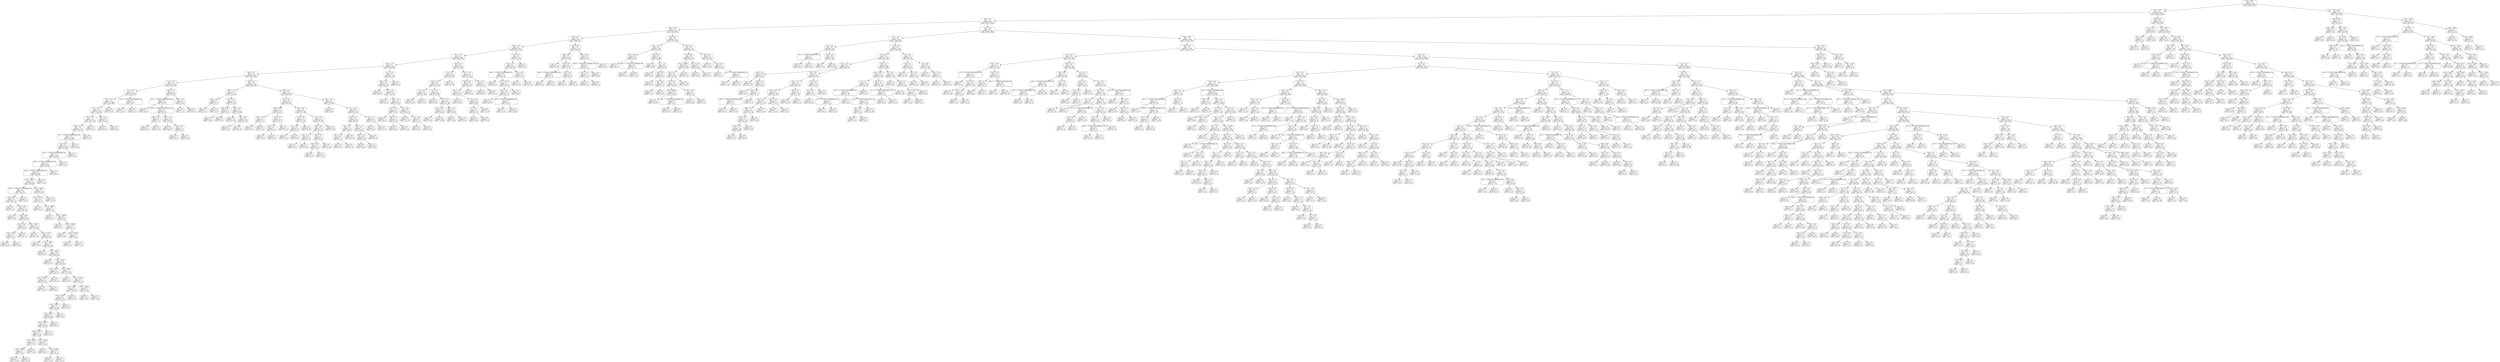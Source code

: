 digraph Tree {
node [shape=box, style="rounded", color="black", fontname=helvetica] ;
edge [fontname=helvetica] ;
0 [label="66 <= 34.3\ngini = 0.5\nsamples = 3348\nvalue = [2604, 2613]"] ;
1 [label="395 <= 15.4\ngini = 0.5\nsamples = 3165\nvalue = [2500, 2425]"] ;
0 -> 1 [labeldistance=2.5, labelangle=45, headlabel="True"] ;
2 [label="84 <= -1.9\ngini = 0.5\nsamples = 2871\nvalue = [2197, 2256]"] ;
1 -> 2 ;
3 [label="268 <= -0.8\ngini = 0.5\nsamples = 640\nvalue = [557, 451]"] ;
2 -> 3 ;
4 [label="278 <= 0.5\ngini = 0.5\nsamples = 526\nvalue = [486, 351]"] ;
3 -> 4 ;
5 [label="164 <= -1.9\ngini = 0.5\nsamples = 495\nvalue = [470, 316]"] ;
4 -> 5 ;
6 [label="107 <= -3.0\ngini = 0.5\nsamples = 445\nvalue = [398, 301]"] ;
5 -> 6 ;
7 [label="123 <= -3.8\ngini = 0.5\nsamples = 350\nvalue = [339, 220]"] ;
6 -> 7 ;
8 [label="268 <= -5.1\ngini = 0.5\nsamples = 291\nvalue = [257, 208]"] ;
7 -> 8 ;
9 [label="324 <= -5.8\ngini = 0.5\nsamples = 172\nvalue = [174, 99]"] ;
8 -> 9 ;
10 [label="23 <= -3.6\ngini = 0.5\nsamples = 136\nvalue = [126, 90]"] ;
9 -> 10 ;
11 [label="303 <= -5.9\ngini = 0.5\nsamples = 128\nvalue = [114, 89]"] ;
10 -> 11 ;
12 [label="277 <= -5.5\ngini = 0.5\nsamples = 122\nvalue = [114, 81]"] ;
11 -> 12 ;
13 [label="323 <= -5.5\ngini = 0.5\nsamples = 114\nvalue = [101, 79]"] ;
12 -> 13 ;
14 [label="396 <= -6.2\ngini = 0.5\nsamples = 111\nvalue = [101, 72]"] ;
13 -> 14 ;
15 [label="10 <= -1.7014117331926443e+38\ngini = 0.5\nsamples = 108\nvalue = [101, 69]"] ;
14 -> 15 ;
16 [label="19 <= 1.1\ngini = 0.5\nsamples = 103\nvalue = [93, 69]"] ;
15 -> 16 ;
17 [label="330 <= -1.7014117331926443e+38\ngini = 0.5\nsamples = 102\nvalue = [93, 67]"] ;
16 -> 17 ;
18 [label="385 <= -1.7014117331926443e+38\ngini = 0.5\nsamples = 99\nvalue = [90, 67]"] ;
17 -> 18 ;
19 [label="220 <= -1.7014117331926443e+38\ngini = 0.5\nsamples = 98\nvalue = [90, 66]"] ;
18 -> 19 ;
20 [label="rain <= 1255.5\ngini = 0.5\nsamples = 97\nvalue = [89, 66]"] ;
19 -> 20 ;
21 [label="380 <= -1.7014117331926443e+38\ngini = 0.4\nsamples = 76\nvalue = [85, 37]"] ;
20 -> 21 ;
22 [label="rain <= 12.5\ngini = 0.4\nsamples = 75\nvalue = [83, 37]"] ;
21 -> 22 ;
23 [label="gini = 0.0\nsamples = 1\nvalue = [0, 2]"] ;
22 -> 23 ;
24 [label="rain <= 21.5\ngini = 0.4\nsamples = 74\nvalue = [83, 35]"] ;
22 -> 24 ;
25 [label="gini = 0.0\nsamples = 5\nvalue = [7, 0]"] ;
24 -> 25 ;
26 [label="rain <= 46.0\ngini = 0.4\nsamples = 69\nvalue = [76, 35]"] ;
24 -> 26 ;
27 [label="rain <= 33.5\ngini = 0.4\nsamples = 6\nvalue = [3, 6]"] ;
26 -> 27 ;
28 [label="rain <= 25.0\ngini = 0.5\nsamples = 5\nvalue = [3, 2]"] ;
27 -> 28 ;
29 [label="gini = 0.0\nsamples = 2\nvalue = [0, 2]"] ;
28 -> 29 ;
30 [label="gini = 0.0\nsamples = 3\nvalue = [3, 0]"] ;
28 -> 30 ;
31 [label="gini = 0.0\nsamples = 1\nvalue = [0, 4]"] ;
27 -> 31 ;
32 [label="rain <= 109.5\ngini = 0.4\nsamples = 63\nvalue = [73, 29]"] ;
26 -> 32 ;
33 [label="gini = 0.0\nsamples = 8\nvalue = [11, 0]"] ;
32 -> 33 ;
34 [label="rain <= 133.5\ngini = 0.4\nsamples = 55\nvalue = [62, 29]"] ;
32 -> 34 ;
35 [label="gini = 0.0\nsamples = 2\nvalue = [0, 3]"] ;
34 -> 35 ;
36 [label="rain <= 180.5\ngini = 0.4\nsamples = 53\nvalue = [62, 26]"] ;
34 -> 36 ;
37 [label="gini = 0.0\nsamples = 5\nvalue = [8, 0]"] ;
36 -> 37 ;
38 [label="rain <= 184.0\ngini = 0.4\nsamples = 48\nvalue = [54, 26]"] ;
36 -> 38 ;
39 [label="gini = 0.0\nsamples = 3\nvalue = [0, 5]"] ;
38 -> 39 ;
40 [label="rain <= 319.0\ngini = 0.4\nsamples = 45\nvalue = [54, 21]"] ;
38 -> 40 ;
41 [label="rain <= 251.0\ngini = 0.2\nsamples = 12\nvalue = [21, 2]"] ;
40 -> 41 ;
42 [label="rain <= 245.0\ngini = 0.3\nsamples = 8\nvalue = [10, 2]"] ;
41 -> 42 ;
43 [label="gini = 0.0\nsamples = 7\nvalue = [10, 0]"] ;
42 -> 43 ;
44 [label="gini = 0.0\nsamples = 1\nvalue = [0, 2]"] ;
42 -> 44 ;
45 [label="gini = 0.0\nsamples = 4\nvalue = [11, 0]"] ;
41 -> 45 ;
46 [label="rain <= 346.5\ngini = 0.5\nsamples = 33\nvalue = [33, 19]"] ;
40 -> 46 ;
47 [label="gini = 0.0\nsamples = 2\nvalue = [0, 2]"] ;
46 -> 47 ;
48 [label="rain <= 1152.5\ngini = 0.4\nsamples = 31\nvalue = [33, 17]"] ;
46 -> 48 ;
49 [label="rain <= 818.5\ngini = 0.4\nsamples = 27\nvalue = [30, 13]"] ;
48 -> 49 ;
50 [label="rain <= 760.5\ngini = 0.5\nsamples = 23\nvalue = [22, 13]"] ;
49 -> 50 ;
51 [label="rain <= 702.0\ngini = 0.4\nsamples = 20\nvalue = [22, 9]"] ;
50 -> 51 ;
52 [label="rain <= 667.0\ngini = 0.4\nsamples = 18\nvalue = [18, 9]"] ;
51 -> 52 ;
53 [label="rain <= 590.0\ngini = 0.4\nsamples = 16\nvalue = [18, 6]"] ;
52 -> 53 ;
54 [label="rain <= 501.0\ngini = 0.5\nsamples = 11\nvalue = [9, 6]"] ;
53 -> 54 ;
55 [label="rain <= 442.0\ngini = 0.3\nsamples = 6\nvalue = [7, 2]"] ;
54 -> 55 ;
56 [label="rain <= 390.0\ngini = 0.5\nsamples = 3\nvalue = [3, 2]"] ;
55 -> 56 ;
57 [label="gini = 0.0\nsamples = 2\nvalue = [3, 0]"] ;
56 -> 57 ;
58 [label="gini = 0.0\nsamples = 1\nvalue = [0, 2]"] ;
56 -> 58 ;
59 [label="gini = 0.0\nsamples = 3\nvalue = [4, 0]"] ;
55 -> 59 ;
60 [label="rain <= 512.0\ngini = 0.4\nsamples = 5\nvalue = [2, 4]"] ;
54 -> 60 ;
61 [label="gini = 0.0\nsamples = 2\nvalue = [0, 3]"] ;
60 -> 61 ;
62 [label="rain <= 568.5\ngini = 0.4\nsamples = 3\nvalue = [2, 1]"] ;
60 -> 62 ;
63 [label="gini = 0.0\nsamples = 2\nvalue = [2, 0]"] ;
62 -> 63 ;
64 [label="gini = 0.0\nsamples = 1\nvalue = [0, 1]"] ;
62 -> 64 ;
65 [label="gini = 0.0\nsamples = 5\nvalue = [9, 0]"] ;
53 -> 65 ;
66 [label="gini = 0.0\nsamples = 2\nvalue = [0, 3]"] ;
52 -> 66 ;
67 [label="gini = 0.0\nsamples = 2\nvalue = [4, 0]"] ;
51 -> 67 ;
68 [label="gini = 0.0\nsamples = 3\nvalue = [0, 4]"] ;
50 -> 68 ;
69 [label="gini = 0.0\nsamples = 4\nvalue = [8, 0]"] ;
49 -> 69 ;
70 [label="rain <= 1249.0\ngini = 0.5\nsamples = 4\nvalue = [3, 4]"] ;
48 -> 70 ;
71 [label="gini = 0.0\nsamples = 3\nvalue = [0, 4]"] ;
70 -> 71 ;
72 [label="gini = 0.0\nsamples = 1\nvalue = [3, 0]"] ;
70 -> 72 ;
73 [label="gini = 0.0\nsamples = 1\nvalue = [2, 0]"] ;
21 -> 73 ;
74 [label="rain <= 1684.0\ngini = 0.2\nsamples = 21\nvalue = [4, 29]"] ;
20 -> 74 ;
75 [label="rain <= 1277.0\ngini = 0.5\nsamples = 8\nvalue = [4, 7]"] ;
74 -> 75 ;
76 [label="gini = 0.0\nsamples = 3\nvalue = [0, 5]"] ;
75 -> 76 ;
77 [label="rain <= 1300.0\ngini = 0.4\nsamples = 5\nvalue = [4, 2]"] ;
75 -> 77 ;
78 [label="gini = 0.0\nsamples = 1\nvalue = [1, 0]"] ;
77 -> 78 ;
79 [label="rain <= 1348.5\ngini = 0.5\nsamples = 4\nvalue = [3, 2]"] ;
77 -> 79 ;
80 [label="gini = 0.0\nsamples = 1\nvalue = [0, 1]"] ;
79 -> 80 ;
81 [label="rain <= 1436.0\ngini = 0.4\nsamples = 3\nvalue = [3, 1]"] ;
79 -> 81 ;
82 [label="gini = 0.0\nsamples = 1\nvalue = [2, 0]"] ;
81 -> 82 ;
83 [label="rain <= 1550.0\ngini = 0.5\nsamples = 2\nvalue = [1, 1]"] ;
81 -> 83 ;
84 [label="gini = 0.0\nsamples = 1\nvalue = [0, 1]"] ;
83 -> 84 ;
85 [label="gini = 0.0\nsamples = 1\nvalue = [1, 0]"] ;
83 -> 85 ;
86 [label="gini = 0.0\nsamples = 13\nvalue = [0, 22]"] ;
74 -> 86 ;
87 [label="gini = 0.0\nsamples = 1\nvalue = [1, 0]"] ;
19 -> 87 ;
88 [label="gini = 0.0\nsamples = 1\nvalue = [0, 1]"] ;
18 -> 88 ;
89 [label="gini = 0.0\nsamples = 3\nvalue = [3, 0]"] ;
17 -> 89 ;
90 [label="gini = 0.0\nsamples = 1\nvalue = [0, 2]"] ;
16 -> 90 ;
91 [label="gini = 0.0\nsamples = 5\nvalue = [8, 0]"] ;
15 -> 91 ;
92 [label="gini = 0.0\nsamples = 3\nvalue = [0, 3]"] ;
14 -> 92 ;
93 [label="gini = 0.0\nsamples = 3\nvalue = [0, 7]"] ;
13 -> 93 ;
94 [label="376 <= 1.4\ngini = 0.2\nsamples = 8\nvalue = [13, 2]"] ;
12 -> 94 ;
95 [label="gini = 0.0\nsamples = 7\nvalue = [13, 0]"] ;
94 -> 95 ;
96 [label="gini = 0.0\nsamples = 1\nvalue = [0, 2]"] ;
94 -> 96 ;
97 [label="gini = 0.0\nsamples = 6\nvalue = [0, 8]"] ;
11 -> 97 ;
98 [label="234 <= -1.7014117331926443e+38\ngini = 0.1\nsamples = 8\nvalue = [12, 1]"] ;
10 -> 98 ;
99 [label="gini = 0.0\nsamples = 7\nvalue = [12, 0]"] ;
98 -> 99 ;
100 [label="gini = 0.0\nsamples = 1\nvalue = [0, 1]"] ;
98 -> 100 ;
101 [label="283 <= -3.7\ngini = 0.3\nsamples = 36\nvalue = [48, 9]"] ;
9 -> 101 ;
102 [label="136 <= -1.7014117331926443e+38\ngini = 0.2\nsamples = 32\nvalue = [47, 5]"] ;
101 -> 102 ;
103 [label="gini = 0.0\nsamples = 1\nvalue = [0, 2]"] ;
102 -> 103 ;
104 [label="249 <= -1.7014117331926443e+38\ngini = 0.1\nsamples = 31\nvalue = [47, 3]"] ;
102 -> 104 ;
105 [label="384 <= -5.1\ngini = 0.3\nsamples = 5\nvalue = [7, 2]"] ;
104 -> 105 ;
106 [label="gini = 0.0\nsamples = 2\nvalue = [0, 2]"] ;
105 -> 106 ;
107 [label="gini = 0.0\nsamples = 3\nvalue = [7, 0]"] ;
105 -> 107 ;
108 [label="361 <= -4.1\ngini = 0.0\nsamples = 26\nvalue = [40, 1]"] ;
104 -> 108 ;
109 [label="gini = 0.0\nsamples = 23\nvalue = [36, 0]"] ;
108 -> 109 ;
110 [label="252 <= -4.4\ngini = 0.3\nsamples = 3\nvalue = [4, 1]"] ;
108 -> 110 ;
111 [label="gini = 0.0\nsamples = 1\nvalue = [0, 1]"] ;
110 -> 111 ;
112 [label="gini = 0.0\nsamples = 2\nvalue = [4, 0]"] ;
110 -> 112 ;
113 [label="178 <= -5.0\ngini = 0.3\nsamples = 4\nvalue = [1, 4]"] ;
101 -> 113 ;
114 [label="gini = 0.0\nsamples = 1\nvalue = [1, 0]"] ;
113 -> 114 ;
115 [label="gini = 0.0\nsamples = 3\nvalue = [0, 4]"] ;
113 -> 115 ;
116 [label="326 <= -4.7\ngini = 0.5\nsamples = 119\nvalue = [83, 109]"] ;
8 -> 116 ;
117 [label="348 <= -5.4\ngini = 0.3\nsamples = 34\nvalue = [14, 51]"] ;
116 -> 117 ;
118 [label="185 <= -4.9\ngini = 0.2\nsamples = 5\nvalue = [7, 1]"] ;
117 -> 118 ;
119 [label="gini = 0.0\nsamples = 1\nvalue = [0, 1]"] ;
118 -> 119 ;
120 [label="gini = 0.0\nsamples = 4\nvalue = [7, 0]"] ;
118 -> 120 ;
121 [label="187 <= -5.2\ngini = 0.2\nsamples = 29\nvalue = [7, 50]"] ;
117 -> 121 ;
122 [label="396 <= -5.2\ngini = 0.5\nsamples = 6\nvalue = [5, 6]"] ;
121 -> 122 ;
123 [label="gini = 0.0\nsamples = 4\nvalue = [0, 6]"] ;
122 -> 123 ;
124 [label="gini = 0.0\nsamples = 2\nvalue = [5, 0]"] ;
122 -> 124 ;
125 [label="374 <= -4.9\ngini = 0.1\nsamples = 23\nvalue = [2, 44]"] ;
121 -> 125 ;
126 [label="gini = 0.0\nsamples = 13\nvalue = [0, 32]"] ;
125 -> 126 ;
127 [label="88 <= -4.8\ngini = 0.2\nsamples = 10\nvalue = [2, 12]"] ;
125 -> 127 ;
128 [label="gini = 0.0\nsamples = 2\nvalue = [2, 0]"] ;
127 -> 128 ;
129 [label="gini = 0.0\nsamples = 8\nvalue = [0, 12]"] ;
127 -> 129 ;
130 [label="382 <= -4.1\ngini = 0.5\nsamples = 85\nvalue = [69, 58]"] ;
116 -> 130 ;
131 [label="221 <= -4.6\ngini = 0.5\nsamples = 50\nvalue = [30, 42]"] ;
130 -> 131 ;
132 [label="108 <= -4.8\ngini = 0.3\nsamples = 14\nvalue = [15, 4]"] ;
131 -> 132 ;
133 [label="324 <= -4.6\ngini = 0.4\nsamples = 3\nvalue = [1, 3]"] ;
132 -> 133 ;
134 [label="gini = 0.0\nsamples = 2\nvalue = [0, 3]"] ;
133 -> 134 ;
135 [label="gini = 0.0\nsamples = 1\nvalue = [1, 0]"] ;
133 -> 135 ;
136 [label="214 <= -4.7\ngini = 0.1\nsamples = 11\nvalue = [14, 1]"] ;
132 -> 136 ;
137 [label="317 <= -4.7\ngini = 0.4\nsamples = 3\nvalue = [3, 1]"] ;
136 -> 137 ;
138 [label="gini = 0.0\nsamples = 2\nvalue = [3, 0]"] ;
137 -> 138 ;
139 [label="gini = 0.0\nsamples = 1\nvalue = [0, 1]"] ;
137 -> 139 ;
140 [label="gini = 0.0\nsamples = 8\nvalue = [11, 0]"] ;
136 -> 140 ;
141 [label="70 <= -4.4\ngini = 0.4\nsamples = 36\nvalue = [15, 38]"] ;
131 -> 141 ;
142 [label="332 <= -4.5\ngini = 0.1\nsamples = 14\nvalue = [1, 20]"] ;
141 -> 142 ;
143 [label="91 <= -4.6\ngini = 0.3\nsamples = 4\nvalue = [1, 4]"] ;
142 -> 143 ;
144 [label="gini = 0.0\nsamples = 1\nvalue = [1, 0]"] ;
143 -> 144 ;
145 [label="gini = 0.0\nsamples = 3\nvalue = [0, 4]"] ;
143 -> 145 ;
146 [label="gini = 0.0\nsamples = 10\nvalue = [0, 16]"] ;
142 -> 146 ;
147 [label="313 <= -4.4\ngini = 0.5\nsamples = 22\nvalue = [14, 18]"] ;
141 -> 147 ;
148 [label="348 <= -4.5\ngini = 0.4\nsamples = 12\nvalue = [14, 5]"] ;
147 -> 148 ;
149 [label="221 <= -4.1\ngini = 0.3\nsamples = 3\nvalue = [1, 4]"] ;
148 -> 149 ;
150 [label="gini = 0.0\nsamples = 2\nvalue = [0, 4]"] ;
149 -> 150 ;
151 [label="gini = 0.0\nsamples = 1\nvalue = [1, 0]"] ;
149 -> 151 ;
152 [label="296 <= -4.5\ngini = 0.1\nsamples = 9\nvalue = [13, 1]"] ;
148 -> 152 ;
153 [label="265 <= -4.2\ngini = 0.5\nsamples = 2\nvalue = [1, 1]"] ;
152 -> 153 ;
154 [label="gini = 0.0\nsamples = 1\nvalue = [0, 1]"] ;
153 -> 154 ;
155 [label="gini = 0.0\nsamples = 1\nvalue = [1, 0]"] ;
153 -> 155 ;
156 [label="gini = 0.0\nsamples = 7\nvalue = [12, 0]"] ;
152 -> 156 ;
157 [label="gini = 0.0\nsamples = 10\nvalue = [0, 13]"] ;
147 -> 157 ;
158 [label="136 <= -5.6\ngini = 0.4\nsamples = 35\nvalue = [39, 16]"] ;
130 -> 158 ;
159 [label="gini = 0.0\nsamples = 2\nvalue = [0, 4]"] ;
158 -> 159 ;
160 [label="61 <= -3.5\ngini = 0.4\nsamples = 33\nvalue = [39, 12]"] ;
158 -> 160 ;
161 [label="352 <= -4.0\ngini = 0.3\nsamples = 29\nvalue = [38, 7]"] ;
160 -> 161 ;
162 [label="110 <= -4.5\ngini = 0.1\nsamples = 16\nvalue = [24, 1]"] ;
161 -> 162 ;
163 [label="291 <= -4.3\ngini = 0.4\nsamples = 3\nvalue = [2, 1]"] ;
162 -> 163 ;
164 [label="gini = 0.0\nsamples = 1\nvalue = [0, 1]"] ;
163 -> 164 ;
165 [label="gini = 0.0\nsamples = 2\nvalue = [2, 0]"] ;
163 -> 165 ;
166 [label="gini = 0.0\nsamples = 13\nvalue = [22, 0]"] ;
162 -> 166 ;
167 [label="365 <= -3.1\ngini = 0.4\nsamples = 13\nvalue = [14, 6]"] ;
161 -> 167 ;
168 [label="268 <= -3.8\ngini = 0.4\nsamples = 8\nvalue = [2, 6]"] ;
167 -> 168 ;
169 [label="gini = 0.0\nsamples = 2\nvalue = [2, 0]"] ;
168 -> 169 ;
170 [label="gini = 0.0\nsamples = 6\nvalue = [0, 6]"] ;
168 -> 170 ;
171 [label="gini = 0.0\nsamples = 5\nvalue = [12, 0]"] ;
167 -> 171 ;
172 [label="112 <= -1.1\ngini = 0.3\nsamples = 4\nvalue = [1, 5]"] ;
160 -> 172 ;
173 [label="gini = 0.0\nsamples = 3\nvalue = [0, 5]"] ;
172 -> 173 ;
174 [label="gini = 0.0\nsamples = 1\nvalue = [1, 0]"] ;
172 -> 174 ;
175 [label="141 <= -1.9\ngini = 0.2\nsamples = 59\nvalue = [82, 12]"] ;
7 -> 175 ;
176 [label="289 <= -3.5\ngini = 0.2\nsamples = 57\nvalue = [82, 10]"] ;
175 -> 176 ;
177 [label="gini = 0.0\nsamples = 28\nvalue = [49, 0]"] ;
176 -> 177 ;
178 [label="275 <= -3.5\ngini = 0.4\nsamples = 29\nvalue = [33, 10]"] ;
176 -> 178 ;
179 [label="gini = 0.0\nsamples = 3\nvalue = [0, 3]"] ;
178 -> 179 ;
180 [label="104 <= -3.3\ngini = 0.3\nsamples = 26\nvalue = [33, 7]"] ;
178 -> 180 ;
181 [label="317 <= -3.4\ngini = 0.5\nsamples = 9\nvalue = [7, 6]"] ;
180 -> 181 ;
182 [label="gini = 0.0\nsamples = 4\nvalue = [6, 0]"] ;
181 -> 182 ;
183 [label="326 <= -1.4\ngini = 0.2\nsamples = 5\nvalue = [1, 6]"] ;
181 -> 183 ;
184 [label="gini = 0.0\nsamples = 4\nvalue = [0, 6]"] ;
183 -> 184 ;
185 [label="gini = 0.0\nsamples = 1\nvalue = [1, 0]"] ;
183 -> 185 ;
186 [label="31 <= -3.0\ngini = 0.1\nsamples = 17\nvalue = [26, 1]"] ;
180 -> 186 ;
187 [label="gini = 0.0\nsamples = 15\nvalue = [25, 0]"] ;
186 -> 187 ;
188 [label="31 <= -2.6\ngini = 0.5\nsamples = 2\nvalue = [1, 1]"] ;
186 -> 188 ;
189 [label="gini = 0.0\nsamples = 1\nvalue = [0, 1]"] ;
188 -> 189 ;
190 [label="gini = 0.0\nsamples = 1\nvalue = [1, 0]"] ;
188 -> 190 ;
191 [label="gini = 0.0\nsamples = 2\nvalue = [0, 2]"] ;
175 -> 191 ;
192 [label="366 <= -2.2\ngini = 0.5\nsamples = 95\nvalue = [59, 81]"] ;
6 -> 192 ;
193 [label="51 <= -2.1\ngini = 0.4\nsamples = 56\nvalue = [21, 60]"] ;
192 -> 193 ;
194 [label="184 <= -3.0\ngini = 0.5\nsamples = 40\nvalue = [21, 36]"] ;
193 -> 194 ;
195 [label="33 <= -2.1\ngini = 0.1\nsamples = 12\nvalue = [1, 18]"] ;
194 -> 195 ;
196 [label="gini = 0.0\nsamples = 11\nvalue = [0, 18]"] ;
195 -> 196 ;
197 [label="gini = 0.0\nsamples = 1\nvalue = [1, 0]"] ;
195 -> 197 ;
198 [label="4 <= -2.9\ngini = 0.5\nsamples = 28\nvalue = [20, 18]"] ;
194 -> 198 ;
199 [label="gini = 0.0\nsamples = 5\nvalue = [8, 0]"] ;
198 -> 199 ;
200 [label="119 <= -2.5\ngini = 0.5\nsamples = 23\nvalue = [12, 18]"] ;
198 -> 200 ;
201 [label="126 <= -2.9\ngini = 0.3\nsamples = 13\nvalue = [3, 16]"] ;
200 -> 201 ;
202 [label="gini = 0.0\nsamples = 3\nvalue = [3, 0]"] ;
201 -> 202 ;
203 [label="gini = 0.0\nsamples = 10\nvalue = [0, 16]"] ;
201 -> 203 ;
204 [label="369 <= -2.3\ngini = 0.3\nsamples = 10\nvalue = [9, 2]"] ;
200 -> 204 ;
205 [label="gini = 0.0\nsamples = 8\nvalue = [9, 0]"] ;
204 -> 205 ;
206 [label="gini = 0.0\nsamples = 2\nvalue = [0, 2]"] ;
204 -> 206 ;
207 [label="gini = 0.0\nsamples = 16\nvalue = [0, 24]"] ;
193 -> 207 ;
208 [label="142 <= -1.9\ngini = 0.5\nsamples = 39\nvalue = [38, 21]"] ;
192 -> 208 ;
209 [label="209 <= -2.0\ngini = 0.5\nsamples = 30\nvalue = [22, 20]"] ;
208 -> 209 ;
210 [label="281 <= -2.1\ngini = 0.4\nsamples = 23\nvalue = [22, 9]"] ;
209 -> 210 ;
211 [label="gini = 0.0\nsamples = 9\nvalue = [13, 0]"] ;
210 -> 211 ;
212 [label="35 <= -2.0\ngini = 0.5\nsamples = 14\nvalue = [9, 9]"] ;
210 -> 212 ;
213 [label="3 <= -2.1\ngini = 0.3\nsamples = 8\nvalue = [2, 9]"] ;
212 -> 213 ;
214 [label="gini = 0.0\nsamples = 2\nvalue = [2, 0]"] ;
213 -> 214 ;
215 [label="gini = 0.0\nsamples = 6\nvalue = [0, 9]"] ;
213 -> 215 ;
216 [label="gini = 0.0\nsamples = 6\nvalue = [7, 0]"] ;
212 -> 216 ;
217 [label="gini = 0.0\nsamples = 7\nvalue = [0, 11]"] ;
209 -> 217 ;
218 [label="301 <= 0.1\ngini = 0.1\nsamples = 9\nvalue = [16, 1]"] ;
208 -> 218 ;
219 [label="gini = 0.0\nsamples = 8\nvalue = [16, 0]"] ;
218 -> 219 ;
220 [label="gini = 0.0\nsamples = 1\nvalue = [0, 1]"] ;
218 -> 220 ;
221 [label="335 <= 1.1\ngini = 0.3\nsamples = 50\nvalue = [72, 15]"] ;
5 -> 221 ;
222 [label="179 <= -1.0\ngini = 0.3\nsamples = 49\nvalue = [72, 13]"] ;
221 -> 222 ;
223 [label="148 <= -1.7014117331926443e+38\ngini = 0.2\nsamples = 38\nvalue = [61, 6]"] ;
222 -> 223 ;
224 [label="gini = 0.0\nsamples = 3\nvalue = [0, 3]"] ;
223 -> 224 ;
225 [label="rain <= 3271.0\ngini = 0.1\nsamples = 35\nvalue = [61, 3]"] ;
223 -> 225 ;
226 [label="66 <= -1.7\ngini = 0.0\nsamples = 33\nvalue = [61, 1]"] ;
225 -> 226 ;
227 [label="gini = 0.0\nsamples = 26\nvalue = [51, 0]"] ;
226 -> 227 ;
228 [label="282 <= -1.7014117331926443e+38\ngini = 0.2\nsamples = 7\nvalue = [10, 1]"] ;
226 -> 228 ;
229 [label="gini = 0.0\nsamples = 1\nvalue = [0, 1]"] ;
228 -> 229 ;
230 [label="gini = 0.0\nsamples = 6\nvalue = [10, 0]"] ;
228 -> 230 ;
231 [label="gini = 0.0\nsamples = 2\nvalue = [0, 2]"] ;
225 -> 231 ;
232 [label="313 <= -0.8\ngini = 0.5\nsamples = 11\nvalue = [11, 7]"] ;
222 -> 232 ;
233 [label="gini = 0.0\nsamples = 5\nvalue = [0, 7]"] ;
232 -> 233 ;
234 [label="gini = 0.0\nsamples = 6\nvalue = [11, 0]"] ;
232 -> 234 ;
235 [label="gini = 0.0\nsamples = 1\nvalue = [0, 2]"] ;
221 -> 235 ;
236 [label="38 <= 2.9\ngini = 0.4\nsamples = 31\nvalue = [16, 35]"] ;
4 -> 236 ;
237 [label="300 <= 0.6\ngini = 0.3\nsamples = 23\nvalue = [7, 33]"] ;
236 -> 237 ;
238 [label="gini = 0.0\nsamples = 13\nvalue = [0, 24]"] ;
237 -> 238 ;
239 [label="314 <= 0.9\ngini = 0.5\nsamples = 10\nvalue = [7, 9]"] ;
237 -> 239 ;
240 [label="384 <= -1.7014117331926443e+38\ngini = 0.2\nsamples = 6\nvalue = [1, 7]"] ;
239 -> 240 ;
241 [label="gini = 0.0\nsamples = 1\nvalue = [1, 0]"] ;
240 -> 241 ;
242 [label="gini = 0.0\nsamples = 5\nvalue = [0, 7]"] ;
240 -> 242 ;
243 [label="218 <= 0.5\ngini = 0.4\nsamples = 4\nvalue = [6, 2]"] ;
239 -> 243 ;
244 [label="gini = 0.0\nsamples = 2\nvalue = [0, 2]"] ;
243 -> 244 ;
245 [label="gini = 0.0\nsamples = 2\nvalue = [6, 0]"] ;
243 -> 245 ;
246 [label="397 <= 13.3\ngini = 0.3\nsamples = 8\nvalue = [9, 2]"] ;
236 -> 246 ;
247 [label="390 <= -1.7014117331926443e+38\ngini = 0.2\nsamples = 7\nvalue = [9, 1]"] ;
246 -> 247 ;
248 [label="332 <= 7.8\ngini = 0.5\nsamples = 2\nvalue = [1, 1]"] ;
247 -> 248 ;
249 [label="gini = 0.0\nsamples = 1\nvalue = [1, 0]"] ;
248 -> 249 ;
250 [label="gini = 0.0\nsamples = 1\nvalue = [0, 1]"] ;
248 -> 250 ;
251 [label="gini = 0.0\nsamples = 5\nvalue = [8, 0]"] ;
247 -> 251 ;
252 [label="gini = 0.0\nsamples = 1\nvalue = [0, 1]"] ;
246 -> 252 ;
253 [label="331 <= 0.1\ngini = 0.5\nsamples = 114\nvalue = [71, 100]"] ;
3 -> 253 ;
254 [label="267 <= -0.5\ngini = 0.3\nsamples = 38\nvalue = [9, 52]"] ;
253 -> 254 ;
255 [label="171 <= -0.6\ngini = 0.5\nsamples = 9\nvalue = [5, 6]"] ;
254 -> 255 ;
256 [label="gini = 0.0\nsamples = 3\nvalue = [0, 5]"] ;
255 -> 256 ;
257 [label="99 <= -1.7014117331926443e+38\ngini = 0.3\nsamples = 6\nvalue = [5, 1]"] ;
255 -> 257 ;
258 [label="gini = 0.0\nsamples = 1\nvalue = [0, 1]"] ;
257 -> 258 ;
259 [label="gini = 0.0\nsamples = 5\nvalue = [5, 0]"] ;
257 -> 259 ;
260 [label="247 <= 0.8\ngini = 0.1\nsamples = 29\nvalue = [4, 46]"] ;
254 -> 260 ;
261 [label="gini = 0.0\nsamples = 20\nvalue = [0, 40]"] ;
260 -> 261 ;
262 [label="27 <= -1.1\ngini = 0.5\nsamples = 9\nvalue = [4, 6]"] ;
260 -> 262 ;
263 [label="gini = 0.0\nsamples = 4\nvalue = [0, 4]"] ;
262 -> 263 ;
264 [label="178 <= 3.4\ngini = 0.4\nsamples = 5\nvalue = [4, 2]"] ;
262 -> 264 ;
265 [label="gini = 0.0\nsamples = 2\nvalue = [3, 0]"] ;
264 -> 265 ;
266 [label="397 <= 4.0\ngini = 0.4\nsamples = 3\nvalue = [1, 2]"] ;
264 -> 266 ;
267 [label="gini = 0.0\nsamples = 1\nvalue = [1, 0]"] ;
266 -> 267 ;
268 [label="gini = 0.0\nsamples = 2\nvalue = [0, 2]"] ;
266 -> 268 ;
269 [label="105 <= 1.1\ngini = 0.5\nsamples = 76\nvalue = [62, 48]"] ;
253 -> 269 ;
270 [label="315 <= 10.9\ngini = 0.4\nsamples = 54\nvalue = [52, 25]"] ;
269 -> 270 ;
271 [label="rain <= 2995.0\ngini = 0.4\nsamples = 49\nvalue = [51, 19]"] ;
270 -> 271 ;
272 [label="314 <= 1.0\ngini = 0.2\nsamples = 41\nvalue = [51, 8]"] ;
271 -> 272 ;
273 [label="194 <= 0.8\ngini = 0.4\nsamples = 22\nvalue = [23, 8]"] ;
272 -> 273 ;
274 [label="rain <= 880.0\ngini = 0.2\nsamples = 15\nvalue = [20, 2]"] ;
273 -> 274 ;
275 [label="gini = 0.0\nsamples = 12\nvalue = [18, 0]"] ;
274 -> 275 ;
276 [label="380 <= -1.7014117331926443e+38\ngini = 0.5\nsamples = 3\nvalue = [2, 2]"] ;
274 -> 276 ;
277 [label="gini = 0.0\nsamples = 1\nvalue = [2, 0]"] ;
276 -> 277 ;
278 [label="gini = 0.0\nsamples = 2\nvalue = [0, 2]"] ;
276 -> 278 ;
279 [label="325 <= 0.8\ngini = 0.4\nsamples = 7\nvalue = [3, 6]"] ;
273 -> 279 ;
280 [label="gini = 0.0\nsamples = 5\nvalue = [0, 6]"] ;
279 -> 280 ;
281 [label="gini = 0.0\nsamples = 2\nvalue = [3, 0]"] ;
279 -> 281 ;
282 [label="gini = 0.0\nsamples = 19\nvalue = [28, 0]"] ;
272 -> 282 ;
283 [label="gini = 0.0\nsamples = 8\nvalue = [0, 11]"] ;
271 -> 283 ;
284 [label="321 <= 12.1\ngini = 0.2\nsamples = 5\nvalue = [1, 6]"] ;
270 -> 284 ;
285 [label="gini = 0.0\nsamples = 4\nvalue = [0, 6]"] ;
284 -> 285 ;
286 [label="gini = 0.0\nsamples = 1\nvalue = [1, 0]"] ;
284 -> 286 ;
287 [label="363 <= 3.3\ngini = 0.4\nsamples = 22\nvalue = [10, 23]"] ;
269 -> 287 ;
288 [label="gini = 0.0\nsamples = 10\nvalue = [0, 16]"] ;
287 -> 288 ;
289 [label="295 <= 6.7\ngini = 0.5\nsamples = 12\nvalue = [10, 7]"] ;
287 -> 289 ;
290 [label="gini = 0.0\nsamples = 7\nvalue = [9, 0]"] ;
289 -> 290 ;
291 [label="213 <= -1.7014117331926443e+38\ngini = 0.2\nsamples = 5\nvalue = [1, 7]"] ;
289 -> 291 ;
292 [label="gini = 0.0\nsamples = 1\nvalue = [1, 0]"] ;
291 -> 292 ;
293 [label="gini = 0.0\nsamples = 4\nvalue = [0, 7]"] ;
291 -> 293 ;
294 [label="110 <= -1.8\ngini = 0.5\nsamples = 2231\nvalue = [1640, 1805]"] ;
2 -> 294 ;
295 [label="81 <= -1.9\ngini = 0.4\nsamples = 244\nvalue = [108, 244]"] ;
294 -> 295 ;
296 [label="217 <= -2.4\ngini = 0.2\nsamples = 52\nvalue = [9, 66]"] ;
295 -> 296 ;
297 [label="32 <= -1.7014117331926443e+38\ngini = 0.3\nsamples = 7\nvalue = [8, 2]"] ;
296 -> 297 ;
298 [label="gini = 0.0\nsamples = 2\nvalue = [0, 2]"] ;
297 -> 298 ;
299 [label="gini = 0.0\nsamples = 5\nvalue = [8, 0]"] ;
297 -> 299 ;
300 [label="245 <= -2.4\ngini = 0.0\nsamples = 45\nvalue = [1, 64]"] ;
296 -> 300 ;
301 [label="gini = 0.0\nsamples = 1\nvalue = [1, 0]"] ;
300 -> 301 ;
302 [label="gini = 0.0\nsamples = 44\nvalue = [0, 64]"] ;
300 -> 302 ;
303 [label="111 <= 0.8\ngini = 0.5\nsamples = 192\nvalue = [99, 178]"] ;
295 -> 303 ;
304 [label="353 <= 0.5\ngini = 0.4\nsamples = 167\nvalue = [76, 166]"] ;
303 -> 304 ;
305 [label="202 <= -1.9\ngini = 0.5\nsamples = 99\nvalue = [62, 77]"] ;
304 -> 305 ;
306 [label="330 <= -2.1\ngini = 0.4\nsamples = 23\nvalue = [23, 7]"] ;
305 -> 306 ;
307 [label="gini = 0.0\nsamples = 10\nvalue = [15, 0]"] ;
306 -> 307 ;
308 [label="188 <= -1.8\ngini = 0.5\nsamples = 13\nvalue = [8, 7]"] ;
306 -> 308 ;
309 [label="gini = 0.0\nsamples = 6\nvalue = [0, 6]"] ;
308 -> 309 ;
310 [label="350 <= -0.5\ngini = 0.2\nsamples = 7\nvalue = [8, 1]"] ;
308 -> 310 ;
311 [label="258 <= -1.7014117331926443e+38\ngini = 0.5\nsamples = 2\nvalue = [1, 1]"] ;
310 -> 311 ;
312 [label="gini = 0.0\nsamples = 1\nvalue = [0, 1]"] ;
311 -> 312 ;
313 [label="gini = 0.0\nsamples = 1\nvalue = [1, 0]"] ;
311 -> 313 ;
314 [label="gini = 0.0\nsamples = 5\nvalue = [7, 0]"] ;
310 -> 314 ;
315 [label="281 <= 0.2\ngini = 0.5\nsamples = 76\nvalue = [39, 70]"] ;
305 -> 315 ;
316 [label="362 <= -0.7\ngini = 0.4\nsamples = 63\nvalue = [24, 64]"] ;
315 -> 316 ;
317 [label="284 <= -0.9\ngini = 0.5\nsamples = 40\nvalue = [23, 32]"] ;
316 -> 317 ;
318 [label="333 <= -1.2\ngini = 0.4\nsamples = 32\nvalue = [12, 31]"] ;
317 -> 318 ;
319 [label="294 <= -1.3\ngini = 0.5\nsamples = 25\nvalue = [12, 18]"] ;
318 -> 319 ;
320 [label="226 <= -1.7\ngini = 0.4\nsamples = 21\nvalue = [6, 18]"] ;
319 -> 320 ;
321 [label="272 <= -1.8\ngini = 0.5\nsamples = 10\nvalue = [6, 6]"] ;
320 -> 321 ;
322 [label="gini = 0.0\nsamples = 4\nvalue = [0, 6]"] ;
321 -> 322 ;
323 [label="gini = 0.0\nsamples = 6\nvalue = [6, 0]"] ;
321 -> 323 ;
324 [label="gini = 0.0\nsamples = 11\nvalue = [0, 12]"] ;
320 -> 324 ;
325 [label="gini = 0.0\nsamples = 4\nvalue = [6, 0]"] ;
319 -> 325 ;
326 [label="gini = 0.0\nsamples = 7\nvalue = [0, 13]"] ;
318 -> 326 ;
327 [label="383 <= -0.6\ngini = 0.2\nsamples = 8\nvalue = [11, 1]"] ;
317 -> 327 ;
328 [label="gini = 0.0\nsamples = 7\nvalue = [11, 0]"] ;
327 -> 328 ;
329 [label="gini = 0.0\nsamples = 1\nvalue = [0, 1]"] ;
327 -> 329 ;
330 [label="366 <= 0.2\ngini = 0.1\nsamples = 23\nvalue = [1, 32]"] ;
316 -> 330 ;
331 [label="gini = 0.0\nsamples = 22\nvalue = [0, 32]"] ;
330 -> 331 ;
332 [label="gini = 0.0\nsamples = 1\nvalue = [1, 0]"] ;
330 -> 332 ;
333 [label="155 <= 1.9\ngini = 0.4\nsamples = 13\nvalue = [15, 6]"] ;
315 -> 333 ;
334 [label="187 <= 2.2\ngini = 0.1\nsamples = 11\nvalue = [15, 1]"] ;
333 -> 334 ;
335 [label="gini = 0.0\nsamples = 9\nvalue = [14, 0]"] ;
334 -> 335 ;
336 [label="107 <= -1.7014117331926443e+38\ngini = 0.5\nsamples = 2\nvalue = [1, 1]"] ;
334 -> 336 ;
337 [label="gini = 0.0\nsamples = 1\nvalue = [0, 1]"] ;
336 -> 337 ;
338 [label="gini = 0.0\nsamples = 1\nvalue = [1, 0]"] ;
336 -> 338 ;
339 [label="gini = 0.0\nsamples = 2\nvalue = [0, 5]"] ;
333 -> 339 ;
340 [label="120 <= 3.3\ngini = 0.2\nsamples = 68\nvalue = [14, 89]"] ;
304 -> 340 ;
341 [label="rain <= 212.5\ngini = 0.1\nsamples = 56\nvalue = [7, 79]"] ;
340 -> 341 ;
342 [label="31 <= 1.1\ngini = 0.4\nsamples = 18\nvalue = [6, 19]"] ;
341 -> 342 ;
343 [label="275 <= -1.7014117331926443e+38\ngini = 0.2\nsamples = 16\nvalue = [3, 19]"] ;
342 -> 343 ;
344 [label="gini = 0.0\nsamples = 2\nvalue = [2, 0]"] ;
343 -> 344 ;
345 [label="44 <= -1.7014117331926443e+38\ngini = 0.1\nsamples = 14\nvalue = [1, 19]"] ;
343 -> 345 ;
346 [label="391 <= 0.9\ngini = 0.4\nsamples = 4\nvalue = [1, 3]"] ;
345 -> 346 ;
347 [label="gini = 0.0\nsamples = 1\nvalue = [1, 0]"] ;
346 -> 347 ;
348 [label="gini = 0.0\nsamples = 3\nvalue = [0, 3]"] ;
346 -> 348 ;
349 [label="gini = 0.0\nsamples = 10\nvalue = [0, 16]"] ;
345 -> 349 ;
350 [label="gini = 0.0\nsamples = 2\nvalue = [3, 0]"] ;
342 -> 350 ;
351 [label="340 <= -1.7\ngini = 0.0\nsamples = 38\nvalue = [1, 60]"] ;
341 -> 351 ;
352 [label="72 <= -1.7014117331926443e+38\ngini = 0.3\nsamples = 4\nvalue = [1, 5]"] ;
351 -> 352 ;
353 [label="gini = 0.0\nsamples = 3\nvalue = [0, 5]"] ;
352 -> 353 ;
354 [label="gini = 0.0\nsamples = 1\nvalue = [1, 0]"] ;
352 -> 354 ;
355 [label="gini = 0.0\nsamples = 34\nvalue = [0, 55]"] ;
351 -> 355 ;
356 [label="37 <= 0.5\ngini = 0.5\nsamples = 12\nvalue = [7, 10]"] ;
340 -> 356 ;
357 [label="gini = 0.0\nsamples = 4\nvalue = [6, 0]"] ;
356 -> 357 ;
358 [label="180 <= 4.7\ngini = 0.2\nsamples = 8\nvalue = [1, 10]"] ;
356 -> 358 ;
359 [label="173 <= 4.2\ngini = 0.5\nsamples = 2\nvalue = [1, 1]"] ;
358 -> 359 ;
360 [label="gini = 0.0\nsamples = 1\nvalue = [1, 0]"] ;
359 -> 360 ;
361 [label="gini = 0.0\nsamples = 1\nvalue = [0, 1]"] ;
359 -> 361 ;
362 [label="gini = 0.0\nsamples = 6\nvalue = [0, 9]"] ;
358 -> 362 ;
363 [label="77 <= 3.5\ngini = 0.5\nsamples = 25\nvalue = [23, 12]"] ;
303 -> 363 ;
364 [label="56 <= 1.5\ngini = 0.2\nsamples = 14\nvalue = [20, 2]"] ;
363 -> 364 ;
365 [label="gini = 0.0\nsamples = 10\nvalue = [17, 0]"] ;
364 -> 365 ;
366 [label="83 <= 2.3\ngini = 0.5\nsamples = 4\nvalue = [3, 2]"] ;
364 -> 366 ;
367 [label="gini = 0.0\nsamples = 2\nvalue = [0, 2]"] ;
366 -> 367 ;
368 [label="gini = 0.0\nsamples = 2\nvalue = [3, 0]"] ;
366 -> 368 ;
369 [label="83 <= 8.9\ngini = 0.4\nsamples = 11\nvalue = [3, 10]"] ;
363 -> 369 ;
370 [label="gini = 0.0\nsamples = 7\nvalue = [0, 9]"] ;
369 -> 370 ;
371 [label="374 <= 12.1\ngini = 0.4\nsamples = 4\nvalue = [3, 1]"] ;
369 -> 371 ;
372 [label="gini = 0.0\nsamples = 3\nvalue = [3, 0]"] ;
371 -> 372 ;
373 [label="gini = 0.0\nsamples = 1\nvalue = [0, 1]"] ;
371 -> 373 ;
374 [label="348 <= 14.8\ngini = 0.5\nsamples = 1987\nvalue = [1532, 1561]"] ;
294 -> 374 ;
375 [label="248 <= -2.2\ngini = 0.5\nsamples = 1953\nvalue = [1518, 1513]"] ;
374 -> 375 ;
376 [label="52 <= -0.2\ngini = 0.5\nsamples = 145\nvalue = [79, 145]"] ;
375 -> 376 ;
377 [label="254 <= -0.6\ngini = 0.3\nsamples = 45\nvalue = [12, 55]"] ;
376 -> 377 ;
378 [label="111 <= -1.7014117331926443e+38\ngini = 0.1\nsamples = 30\nvalue = [3, 41]"] ;
377 -> 378 ;
379 [label="gini = 0.0\nsamples = 2\nvalue = [2, 0]"] ;
378 -> 379 ;
380 [label="251 <= -1.1\ngini = 0.0\nsamples = 28\nvalue = [1, 41]"] ;
378 -> 380 ;
381 [label="gini = 0.0\nsamples = 23\nvalue = [0, 35]"] ;
380 -> 381 ;
382 [label="333 <= -0.9\ngini = 0.2\nsamples = 5\nvalue = [1, 6]"] ;
380 -> 382 ;
383 [label="gini = 0.0\nsamples = 1\nvalue = [1, 0]"] ;
382 -> 383 ;
384 [label="gini = 0.0\nsamples = 4\nvalue = [0, 6]"] ;
382 -> 384 ;
385 [label="370 <= -0.4\ngini = 0.5\nsamples = 15\nvalue = [9, 14]"] ;
377 -> 385 ;
386 [label="190 <= 1.1\ngini = 0.2\nsamples = 8\nvalue = [8, 1]"] ;
385 -> 386 ;
387 [label="gini = 0.0\nsamples = 7\nvalue = [8, 0]"] ;
386 -> 387 ;
388 [label="gini = 0.0\nsamples = 1\nvalue = [0, 1]"] ;
386 -> 388 ;
389 [label="318 <= -1.7014117331926443e+38\ngini = 0.1\nsamples = 7\nvalue = [1, 13]"] ;
385 -> 389 ;
390 [label="gini = 0.0\nsamples = 1\nvalue = [1, 0]"] ;
389 -> 390 ;
391 [label="gini = 0.0\nsamples = 6\nvalue = [0, 13]"] ;
389 -> 391 ;
392 [label="168 <= -0.2\ngini = 0.5\nsamples = 100\nvalue = [67, 90]"] ;
376 -> 392 ;
393 [label="385 <= 2.0\ngini = 0.3\nsamples = 36\nvalue = [11, 44]"] ;
392 -> 393 ;
394 [label="150 <= -1.7014117331926443e+38\ngini = 0.1\nsamples = 28\nvalue = [2, 40]"] ;
393 -> 394 ;
395 [label="146 <= -1.7014117331926443e+38\ngini = 0.4\nsamples = 6\nvalue = [2, 4]"] ;
394 -> 395 ;
396 [label="gini = 0.0\nsamples = 4\nvalue = [0, 4]"] ;
395 -> 396 ;
397 [label="gini = 0.0\nsamples = 2\nvalue = [2, 0]"] ;
395 -> 397 ;
398 [label="gini = 0.0\nsamples = 22\nvalue = [0, 36]"] ;
394 -> 398 ;
399 [label="10 <= 7.3\ngini = 0.4\nsamples = 8\nvalue = [9, 4]"] ;
393 -> 399 ;
400 [label="gini = 0.0\nsamples = 5\nvalue = [9, 0]"] ;
399 -> 400 ;
401 [label="gini = 0.0\nsamples = 3\nvalue = [0, 4]"] ;
399 -> 401 ;
402 [label="13 <= 0.2\ngini = 0.5\nsamples = 64\nvalue = [56, 46]"] ;
392 -> 402 ;
403 [label="226 <= -0.1\ngini = 0.3\nsamples = 14\nvalue = [20, 5]"] ;
402 -> 403 ;
404 [label="172 <= -0.3\ngini = 0.5\nsamples = 5\nvalue = [5, 5]"] ;
403 -> 404 ;
405 [label="gini = 0.0\nsamples = 2\nvalue = [0, 5]"] ;
404 -> 405 ;
406 [label="gini = 0.0\nsamples = 3\nvalue = [5, 0]"] ;
404 -> 406 ;
407 [label="gini = 0.0\nsamples = 9\nvalue = [15, 0]"] ;
403 -> 407 ;
408 [label="215 <= 3.5\ngini = 0.5\nsamples = 50\nvalue = [36, 41]"] ;
402 -> 408 ;
409 [label="24 <= -0.2\ngini = 0.5\nsamples = 38\nvalue = [22, 38]"] ;
408 -> 409 ;
410 [label="57 <= 1.9\ngini = 0.2\nsamples = 7\nvalue = [11, 1]"] ;
409 -> 410 ;
411 [label="gini = 0.0\nsamples = 6\nvalue = [11, 0]"] ;
410 -> 411 ;
412 [label="gini = 0.0\nsamples = 1\nvalue = [0, 1]"] ;
410 -> 412 ;
413 [label="258 <= 0.7\ngini = 0.4\nsamples = 31\nvalue = [11, 37]"] ;
409 -> 413 ;
414 [label="253 <= -1.7014117331926443e+38\ngini = 0.1\nsamples = 14\nvalue = [2, 24]"] ;
413 -> 414 ;
415 [label="82 <= 2.0\ngini = 0.5\nsamples = 2\nvalue = [2, 2]"] ;
414 -> 415 ;
416 [label="gini = 0.0\nsamples = 1\nvalue = [2, 0]"] ;
415 -> 416 ;
417 [label="gini = 0.0\nsamples = 1\nvalue = [0, 2]"] ;
415 -> 417 ;
418 [label="gini = 0.0\nsamples = 12\nvalue = [0, 22]"] ;
414 -> 418 ;
419 [label="93 <= 3.4\ngini = 0.5\nsamples = 17\nvalue = [9, 13]"] ;
413 -> 419 ;
420 [label="58 <= 1.7\ngini = 0.3\nsamples = 11\nvalue = [9, 2]"] ;
419 -> 420 ;
421 [label="309 <= -1.7014117331926443e+38\ngini = 0.5\nsamples = 4\nvalue = [2, 2]"] ;
420 -> 421 ;
422 [label="gini = 0.0\nsamples = 2\nvalue = [2, 0]"] ;
421 -> 422 ;
423 [label="gini = 0.0\nsamples = 2\nvalue = [0, 2]"] ;
421 -> 423 ;
424 [label="gini = 0.0\nsamples = 7\nvalue = [7, 0]"] ;
420 -> 424 ;
425 [label="gini = 0.0\nsamples = 6\nvalue = [0, 11]"] ;
419 -> 425 ;
426 [label="50 <= -1.7014117331926443e+38\ngini = 0.3\nsamples = 12\nvalue = [14, 3]"] ;
408 -> 426 ;
427 [label="gini = 0.0\nsamples = 1\nvalue = [0, 1]"] ;
426 -> 427 ;
428 [label="281 <= 9.7\ngini = 0.2\nsamples = 11\nvalue = [14, 2]"] ;
426 -> 428 ;
429 [label="gini = 0.0\nsamples = 8\nvalue = [12, 0]"] ;
428 -> 429 ;
430 [label="134 <= 11.1\ngini = 0.5\nsamples = 3\nvalue = [2, 2]"] ;
428 -> 430 ;
431 [label="gini = 0.0\nsamples = 1\nvalue = [0, 2]"] ;
430 -> 431 ;
432 [label="gini = 0.0\nsamples = 2\nvalue = [2, 0]"] ;
430 -> 432 ;
433 [label="66 <= 1.1\ngini = 0.5\nsamples = 1808\nvalue = [1439, 1368]"] ;
375 -> 433 ;
434 [label="69 <= -0.2\ngini = 0.5\nsamples = 766\nvalue = [647, 504]"] ;
433 -> 434 ;
435 [label="267 <= -0.7\ngini = 0.5\nsamples = 422\nvalue = [305, 329]"] ;
434 -> 435 ;
436 [label="252 <= -2.8\ngini = 0.5\nsamples = 223\nvalue = [186, 140]"] ;
435 -> 436 ;
437 [label="144 <= -1.0\ngini = 0.3\nsamples = 25\nvalue = [7, 35]"] ;
436 -> 437 ;
438 [label="165 <= -1.7014117331926443e+38\ngini = 0.1\nsamples = 21\nvalue = [2, 34]"] ;
437 -> 438 ;
439 [label="gini = 0.0\nsamples = 1\nvalue = [1, 0]"] ;
438 -> 439 ;
440 [label="268 <= -1.7014117331926443e+38\ngini = 0.1\nsamples = 20\nvalue = [1, 34]"] ;
438 -> 440 ;
441 [label="353 <= -1.6\ngini = 0.4\nsamples = 3\nvalue = [1, 2]"] ;
440 -> 441 ;
442 [label="gini = 0.0\nsamples = 2\nvalue = [0, 2]"] ;
441 -> 442 ;
443 [label="gini = 0.0\nsamples = 1\nvalue = [1, 0]"] ;
441 -> 443 ;
444 [label="gini = 0.0\nsamples = 17\nvalue = [0, 32]"] ;
440 -> 444 ;
445 [label="100 <= -0.7\ngini = 0.3\nsamples = 4\nvalue = [5, 1]"] ;
437 -> 445 ;
446 [label="gini = 0.0\nsamples = 1\nvalue = [0, 1]"] ;
445 -> 446 ;
447 [label="gini = 0.0\nsamples = 3\nvalue = [5, 0]"] ;
445 -> 447 ;
448 [label="60 <= -1.7014117331926443e+38\ngini = 0.5\nsamples = 198\nvalue = [179, 105]"] ;
436 -> 448 ;
449 [label="354 <= -1.4\ngini = 0.2\nsamples = 14\nvalue = [2, 17]"] ;
448 -> 449 ;
450 [label="gini = 0.0\nsamples = 2\nvalue = [2, 0]"] ;
449 -> 450 ;
451 [label="gini = 0.0\nsamples = 12\nvalue = [0, 17]"] ;
449 -> 451 ;
452 [label="175 <= -1.8\ngini = 0.4\nsamples = 184\nvalue = [177, 88]"] ;
448 -> 452 ;
453 [label="23 <= -0.9\ngini = 0.2\nsamples = 9\nvalue = [1, 9]"] ;
452 -> 453 ;
454 [label="gini = 0.0\nsamples = 7\nvalue = [0, 8]"] ;
453 -> 454 ;
455 [label="241 <= -0.9\ngini = 0.5\nsamples = 2\nvalue = [1, 1]"] ;
453 -> 455 ;
456 [label="gini = 0.0\nsamples = 1\nvalue = [1, 0]"] ;
455 -> 456 ;
457 [label="gini = 0.0\nsamples = 1\nvalue = [0, 1]"] ;
455 -> 457 ;
458 [label="24 <= 0.1\ngini = 0.4\nsamples = 175\nvalue = [176, 79]"] ;
452 -> 458 ;
459 [label="334 <= -1.6\ngini = 0.4\nsamples = 171\nvalue = [176, 69]"] ;
458 -> 459 ;
460 [label="16 <= -1.6\ngini = 0.5\nsamples = 29\nvalue = [19, 20]"] ;
459 -> 460 ;
461 [label="gini = 0.0\nsamples = 8\nvalue = [13, 0]"] ;
460 -> 461 ;
462 [label="131 <= -1.6\ngini = 0.4\nsamples = 21\nvalue = [6, 20]"] ;
460 -> 462 ;
463 [label="gini = 0.0\nsamples = 4\nvalue = [4, 0]"] ;
462 -> 463 ;
464 [label="250 <= -1.7014117331926443e+38\ngini = 0.2\nsamples = 17\nvalue = [2, 20]"] ;
462 -> 464 ;
465 [label="gini = 0.0\nsamples = 1\nvalue = [1, 0]"] ;
464 -> 465 ;
466 [label="22 <= -1.5\ngini = 0.1\nsamples = 16\nvalue = [1, 20]"] ;
464 -> 466 ;
467 [label="236 <= -1.5\ngini = 0.5\nsamples = 2\nvalue = [1, 1]"] ;
466 -> 467 ;
468 [label="gini = 0.0\nsamples = 1\nvalue = [1, 0]"] ;
467 -> 468 ;
469 [label="gini = 0.0\nsamples = 1\nvalue = [0, 1]"] ;
467 -> 469 ;
470 [label="gini = 0.0\nsamples = 14\nvalue = [0, 19]"] ;
466 -> 470 ;
471 [label="rain <= 2468.0\ngini = 0.4\nsamples = 142\nvalue = [157, 49]"] ;
459 -> 471 ;
472 [label="387 <= -1.1\ngini = 0.3\nsamples = 131\nvalue = [157, 35]"] ;
471 -> 472 ;
473 [label="44 <= -0.5\ngini = 0.1\nsamples = 56\nvalue = [79, 6]"] ;
472 -> 473 ;
474 [label="97 <= -1.5\ngini = 0.1\nsamples = 55\nvalue = [79, 5]"] ;
473 -> 474 ;
475 [label="320 <= -1.4\ngini = 0.3\nsamples = 14\nvalue = [20, 5]"] ;
474 -> 475 ;
476 [label="150 <= -1.5\ngini = 0.2\nsamples = 11\nvalue = [20, 2]"] ;
475 -> 476 ;
477 [label="gini = 0.0\nsamples = 9\nvalue = [18, 0]"] ;
476 -> 477 ;
478 [label="142 <= -1.4\ngini = 0.5\nsamples = 2\nvalue = [2, 2]"] ;
476 -> 478 ;
479 [label="gini = 0.0\nsamples = 1\nvalue = [0, 2]"] ;
478 -> 479 ;
480 [label="gini = 0.0\nsamples = 1\nvalue = [2, 0]"] ;
478 -> 480 ;
481 [label="gini = 0.0\nsamples = 3\nvalue = [0, 3]"] ;
475 -> 481 ;
482 [label="gini = 0.0\nsamples = 41\nvalue = [59, 0]"] ;
474 -> 482 ;
483 [label="gini = 0.0\nsamples = 1\nvalue = [0, 1]"] ;
473 -> 483 ;
484 [label="269 <= -1.3\ngini = 0.4\nsamples = 75\nvalue = [78, 29]"] ;
472 -> 484 ;
485 [label="353 <= -1.2\ngini = 0.3\nsamples = 8\nvalue = [2, 9]"] ;
484 -> 485 ;
486 [label="gini = 0.0\nsamples = 2\nvalue = [2, 0]"] ;
485 -> 486 ;
487 [label="gini = 0.0\nsamples = 6\nvalue = [0, 9]"] ;
485 -> 487 ;
488 [label="214 <= -1.6\ngini = 0.3\nsamples = 67\nvalue = [76, 20]"] ;
484 -> 488 ;
489 [label="gini = 0.0\nsamples = 2\nvalue = [0, 3]"] ;
488 -> 489 ;
490 [label="120 <= -1.0\ngini = 0.3\nsamples = 65\nvalue = [76, 17]"] ;
488 -> 490 ;
491 [label="70 <= -1.4\ngini = 0.1\nsamples = 21\nvalue = [35, 2]"] ;
490 -> 491 ;
492 [label="gini = 0.0\nsamples = 2\nvalue = [0, 2]"] ;
491 -> 492 ;
493 [label="gini = 0.0\nsamples = 19\nvalue = [35, 0]"] ;
491 -> 493 ;
494 [label="88 <= -0.8\ngini = 0.4\nsamples = 44\nvalue = [41, 15]"] ;
490 -> 494 ;
495 [label="106 <= -1.1\ngini = 0.2\nsamples = 19\nvalue = [23, 3]"] ;
494 -> 495 ;
496 [label="302 <= -1.0\ngini = 0.4\nsamples = 3\nvalue = [1, 2]"] ;
495 -> 496 ;
497 [label="gini = 0.0\nsamples = 2\nvalue = [0, 2]"] ;
496 -> 497 ;
498 [label="gini = 0.0\nsamples = 1\nvalue = [1, 0]"] ;
496 -> 498 ;
499 [label="284 <= -0.8\ngini = 0.1\nsamples = 16\nvalue = [22, 1]"] ;
495 -> 499 ;
500 [label="gini = 0.0\nsamples = 12\nvalue = [19, 0]"] ;
499 -> 500 ;
501 [label="153 <= -0.8\ngini = 0.4\nsamples = 4\nvalue = [3, 1]"] ;
499 -> 501 ;
502 [label="gini = 0.0\nsamples = 3\nvalue = [3, 0]"] ;
501 -> 502 ;
503 [label="gini = 0.0\nsamples = 1\nvalue = [0, 1]"] ;
501 -> 503 ;
504 [label="58 <= -0.6\ngini = 0.5\nsamples = 25\nvalue = [18, 12]"] ;
494 -> 504 ;
505 [label="324 <= -0.9\ngini = 0.5\nsamples = 15\nvalue = [7, 11]"] ;
504 -> 505 ;
506 [label="gini = 0.0\nsamples = 4\nvalue = [4, 0]"] ;
505 -> 506 ;
507 [label="194 <= -1.0\ngini = 0.3\nsamples = 11\nvalue = [3, 11]"] ;
505 -> 507 ;
508 [label="gini = 0.0\nsamples = 2\nvalue = [2, 0]"] ;
507 -> 508 ;
509 [label="56 <= -0.7\ngini = 0.2\nsamples = 9\nvalue = [1, 11]"] ;
507 -> 509 ;
510 [label="gini = 0.0\nsamples = 7\nvalue = [0, 10]"] ;
509 -> 510 ;
511 [label="97 <= -0.3\ngini = 0.5\nsamples = 2\nvalue = [1, 1]"] ;
509 -> 511 ;
512 [label="gini = 0.0\nsamples = 1\nvalue = [1, 0]"] ;
511 -> 512 ;
513 [label="gini = 0.0\nsamples = 1\nvalue = [0, 1]"] ;
511 -> 513 ;
514 [label="391 <= -0.8\ngini = 0.2\nsamples = 10\nvalue = [11, 1]"] ;
504 -> 514 ;
515 [label="gini = 0.0\nsamples = 1\nvalue = [0, 1]"] ;
514 -> 515 ;
516 [label="gini = 0.0\nsamples = 9\nvalue = [11, 0]"] ;
514 -> 516 ;
517 [label="gini = 0.0\nsamples = 11\nvalue = [0, 14]"] ;
471 -> 517 ;
518 [label="gini = 0.0\nsamples = 4\nvalue = [0, 10]"] ;
458 -> 518 ;
519 [label="371 <= -0.5\ngini = 0.5\nsamples = 199\nvalue = [119, 189]"] ;
435 -> 519 ;
520 [label="241 <= -0.7\ngini = 0.3\nsamples = 78\nvalue = [28, 104]"] ;
519 -> 520 ;
521 [label="222 <= -0.7\ngini = 0.1\nsamples = 21\nvalue = [1, 37]"] ;
520 -> 521 ;
522 [label="gini = 0.0\nsamples = 17\nvalue = [0, 32]"] ;
521 -> 522 ;
523 [label="156 <= -0.5\ngini = 0.3\nsamples = 4\nvalue = [1, 5]"] ;
521 -> 523 ;
524 [label="gini = 0.0\nsamples = 1\nvalue = [1, 0]"] ;
523 -> 524 ;
525 [label="gini = 0.0\nsamples = 3\nvalue = [0, 5]"] ;
523 -> 525 ;
526 [label="145 <= -0.7\ngini = 0.4\nsamples = 57\nvalue = [27, 67]"] ;
520 -> 526 ;
527 [label="29 <= -1.7014117331926443e+38\ngini = 0.1\nsamples = 8\nvalue = [12, 1]"] ;
526 -> 527 ;
528 [label="gini = 0.0\nsamples = 1\nvalue = [0, 1]"] ;
527 -> 528 ;
529 [label="gini = 0.0\nsamples = 7\nvalue = [12, 0]"] ;
527 -> 529 ;
530 [label="217 <= -1.7014117331926443e+38\ngini = 0.3\nsamples = 49\nvalue = [15, 66]"] ;
526 -> 530 ;
531 [label="gini = 0.0\nsamples = 2\nvalue = [3, 0]"] ;
530 -> 531 ;
532 [label="313 <= -1.0\ngini = 0.3\nsamples = 47\nvalue = [12, 66]"] ;
530 -> 532 ;
533 [label="231 <= -1.7014117331926443e+38\ngini = 0.4\nsamples = 6\nvalue = [6, 3]"] ;
532 -> 533 ;
534 [label="gini = 0.0\nsamples = 2\nvalue = [0, 3]"] ;
533 -> 534 ;
535 [label="gini = 0.0\nsamples = 4\nvalue = [6, 0]"] ;
533 -> 535 ;
536 [label="255 <= -0.9\ngini = 0.2\nsamples = 41\nvalue = [6, 63]"] ;
532 -> 536 ;
537 [label="gini = 0.0\nsamples = 2\nvalue = [2, 0]"] ;
536 -> 537 ;
538 [label="83 <= -1.7014117331926443e+38\ngini = 0.1\nsamples = 39\nvalue = [4, 63]"] ;
536 -> 538 ;
539 [label="245 <= 0.3\ngini = 0.4\nsamples = 2\nvalue = [2, 1]"] ;
538 -> 539 ;
540 [label="gini = 0.0\nsamples = 1\nvalue = [2, 0]"] ;
539 -> 540 ;
541 [label="gini = 0.0\nsamples = 1\nvalue = [0, 1]"] ;
539 -> 541 ;
542 [label="271 <= 17.7\ngini = 0.1\nsamples = 37\nvalue = [2, 62]"] ;
538 -> 542 ;
543 [label="265 <= -1.7014117331926443e+38\ngini = 0.0\nsamples = 36\nvalue = [1, 62]"] ;
542 -> 543 ;
544 [label="gini = 0.0\nsamples = 1\nvalue = [1, 0]"] ;
543 -> 544 ;
545 [label="gini = 0.0\nsamples = 35\nvalue = [0, 62]"] ;
543 -> 545 ;
546 [label="gini = 0.0\nsamples = 1\nvalue = [1, 0]"] ;
542 -> 546 ;
547 [label="399 <= -0.6\ngini = 0.5\nsamples = 121\nvalue = [91, 85]"] ;
519 -> 547 ;
548 [label="351 <= 0.1\ngini = 0.4\nsamples = 27\nvalue = [11, 28]"] ;
547 -> 548 ;
549 [label="364 <= -0.3\ngini = 0.3\nsamples = 24\nvalue = [6, 28]"] ;
548 -> 549 ;
550 [label="312 <= -0.4\ngini = 0.5\nsamples = 11\nvalue = [6, 7]"] ;
549 -> 550 ;
551 [label="gini = 0.0\nsamples = 5\nvalue = [0, 6]"] ;
550 -> 551 ;
552 [label="213 <= -0.1\ngini = 0.2\nsamples = 6\nvalue = [6, 1]"] ;
550 -> 552 ;
553 [label="gini = 0.0\nsamples = 5\nvalue = [6, 0]"] ;
552 -> 553 ;
554 [label="gini = 0.0\nsamples = 1\nvalue = [0, 1]"] ;
552 -> 554 ;
555 [label="gini = 0.0\nsamples = 13\nvalue = [0, 21]"] ;
549 -> 555 ;
556 [label="gini = 0.0\nsamples = 3\nvalue = [5, 0]"] ;
548 -> 556 ;
557 [label="rain <= 2494.5\ngini = 0.5\nsamples = 94\nvalue = [80, 57]"] ;
547 -> 557 ;
558 [label="247 <= -0.5\ngini = 0.4\nsamples = 83\nvalue = [80, 40]"] ;
557 -> 558 ;
559 [label="368 <= -0.3\ngini = 0.1\nsamples = 13\nvalue = [22, 1]"] ;
558 -> 559 ;
560 [label="gini = 0.0\nsamples = 12\nvalue = [22, 0]"] ;
559 -> 560 ;
561 [label="gini = 0.0\nsamples = 1\nvalue = [0, 1]"] ;
559 -> 561 ;
562 [label="231 <= -0.2\ngini = 0.5\nsamples = 70\nvalue = [58, 39]"] ;
558 -> 562 ;
563 [label="213 <= -0.4\ngini = 0.5\nsamples = 32\nvalue = [20, 29]"] ;
562 -> 563 ;
564 [label="282 <= -0.7\ngini = 0.1\nsamples = 12\nvalue = [1, 18]"] ;
563 -> 564 ;
565 [label="gini = 0.0\nsamples = 1\nvalue = [1, 0]"] ;
564 -> 565 ;
566 [label="gini = 0.0\nsamples = 11\nvalue = [0, 18]"] ;
564 -> 566 ;
567 [label="343 <= -0.4\ngini = 0.5\nsamples = 20\nvalue = [19, 11]"] ;
563 -> 567 ;
568 [label="gini = 0.0\nsamples = 7\nvalue = [10, 0]"] ;
567 -> 568 ;
569 [label="336 <= -0.1\ngini = 0.5\nsamples = 13\nvalue = [9, 11]"] ;
567 -> 569 ;
570 [label="56 <= -0.4\ngini = 0.3\nsamples = 7\nvalue = [2, 10]"] ;
569 -> 570 ;
571 [label="gini = 0.0\nsamples = 1\nvalue = [1, 0]"] ;
570 -> 571 ;
572 [label="229 <= -0.7\ngini = 0.2\nsamples = 6\nvalue = [1, 10]"] ;
570 -> 572 ;
573 [label="gini = 0.0\nsamples = 1\nvalue = [1, 0]"] ;
572 -> 573 ;
574 [label="gini = 0.0\nsamples = 5\nvalue = [0, 10]"] ;
572 -> 574 ;
575 [label="315 <= 0.3\ngini = 0.2\nsamples = 6\nvalue = [7, 1]"] ;
569 -> 575 ;
576 [label="gini = 0.0\nsamples = 5\nvalue = [7, 0]"] ;
575 -> 576 ;
577 [label="gini = 0.0\nsamples = 1\nvalue = [0, 1]"] ;
575 -> 577 ;
578 [label="128 <= -0.5\ngini = 0.3\nsamples = 38\nvalue = [38, 10]"] ;
562 -> 578 ;
579 [label="gini = 0.0\nsamples = 4\nvalue = [0, 4]"] ;
578 -> 579 ;
580 [label="131 <= -0.6\ngini = 0.2\nsamples = 34\nvalue = [38, 6]"] ;
578 -> 580 ;
581 [label="gini = 0.0\nsamples = 2\nvalue = [0, 2]"] ;
580 -> 581 ;
582 [label="95 <= 0.6\ngini = 0.2\nsamples = 32\nvalue = [38, 4]"] ;
580 -> 582 ;
583 [label="390 <= -0.3\ngini = 0.1\nsamples = 27\nvalue = [34, 1]"] ;
582 -> 583 ;
584 [label="334 <= -0.2\ngini = 0.4\nsamples = 3\nvalue = [3, 1]"] ;
583 -> 584 ;
585 [label="gini = 0.0\nsamples = 1\nvalue = [0, 1]"] ;
584 -> 585 ;
586 [label="gini = 0.0\nsamples = 2\nvalue = [3, 0]"] ;
584 -> 586 ;
587 [label="gini = 0.0\nsamples = 24\nvalue = [31, 0]"] ;
583 -> 587 ;
588 [label="33 <= 0.5\ngini = 0.5\nsamples = 5\nvalue = [4, 3]"] ;
582 -> 588 ;
589 [label="gini = 0.0\nsamples = 2\nvalue = [0, 3]"] ;
588 -> 589 ;
590 [label="gini = 0.0\nsamples = 3\nvalue = [4, 0]"] ;
588 -> 590 ;
591 [label="gini = 0.0\nsamples = 11\nvalue = [0, 17]"] ;
557 -> 591 ;
592 [label="57 <= 3.6\ngini = 0.4\nsamples = 344\nvalue = [342, 175]"] ;
434 -> 592 ;
593 [label="354 <= 0.8\ngini = 0.4\nsamples = 322\nvalue = [328, 152]"] ;
592 -> 593 ;
594 [label="96 <= 0.5\ngini = 0.5\nsamples = 233\nvalue = [220, 132]"] ;
593 -> 594 ;
595 [label="104 <= 0.9\ngini = 0.4\nsamples = 152\nvalue = [158, 68]"] ;
594 -> 595 ;
596 [label="350 <= 0.5\ngini = 0.4\nsamples = 144\nvalue = [157, 59]"] ;
595 -> 596 ;
597 [label="377 <= 0.5\ngini = 0.4\nsamples = 122\nvalue = [118, 58]"] ;
596 -> 597 ;
598 [label="44 <= 0.1\ngini = 0.4\nsamples = 113\nvalue = [115, 47]"] ;
597 -> 598 ;
599 [label="358 <= 0.4\ngini = 0.3\nsamples = 51\nvalue = [64, 13]"] ;
598 -> 599 ;
600 [label="312 <= 0.5\ngini = 0.2\nsamples = 44\nvalue = [61, 7]"] ;
599 -> 600 ;
601 [label="352 <= -0.0\ngini = 0.1\nsamples = 42\nvalue = [60, 5]"] ;
600 -> 601 ;
602 [label="gini = 0.0\nsamples = 24\nvalue = [39, 0]"] ;
601 -> 602 ;
603 [label="206 <= 0.0\ngini = 0.3\nsamples = 18\nvalue = [21, 5]"] ;
601 -> 603 ;
604 [label="76 <= 0.1\ngini = 0.5\nsamples = 7\nvalue = [4, 5]"] ;
603 -> 604 ;
605 [label="gini = 0.0\nsamples = 4\nvalue = [0, 5]"] ;
604 -> 605 ;
606 [label="gini = 0.0\nsamples = 3\nvalue = [4, 0]"] ;
604 -> 606 ;
607 [label="gini = 0.0\nsamples = 11\nvalue = [17, 0]"] ;
603 -> 607 ;
608 [label="55 <= -0.6\ngini = 0.4\nsamples = 2\nvalue = [1, 2]"] ;
600 -> 608 ;
609 [label="gini = 0.0\nsamples = 1\nvalue = [0, 2]"] ;
608 -> 609 ;
610 [label="gini = 0.0\nsamples = 1\nvalue = [1, 0]"] ;
608 -> 610 ;
611 [label="357 <= 0.3\ngini = 0.4\nsamples = 7\nvalue = [3, 6]"] ;
599 -> 611 ;
612 [label="gini = 0.0\nsamples = 3\nvalue = [0, 5]"] ;
611 -> 612 ;
613 [label="341 <= 0.4\ngini = 0.4\nsamples = 4\nvalue = [3, 1]"] ;
611 -> 613 ;
614 [label="gini = 0.0\nsamples = 3\nvalue = [3, 0]"] ;
613 -> 614 ;
615 [label="gini = 0.0\nsamples = 1\nvalue = [0, 1]"] ;
613 -> 615 ;
616 [label="67 <= 0.3\ngini = 0.5\nsamples = 62\nvalue = [51, 34]"] ;
598 -> 616 ;
617 [label="333 <= 0.0\ngini = 0.5\nsamples = 43\nvalue = [30, 33]"] ;
616 -> 617 ;
618 [label="111 <= 0.2\ngini = 0.3\nsamples = 14\nvalue = [15, 4]"] ;
617 -> 618 ;
619 [label="gini = 0.0\nsamples = 10\nvalue = [14, 0]"] ;
618 -> 619 ;
620 [label="3 <= 0.1\ngini = 0.3\nsamples = 4\nvalue = [1, 4]"] ;
618 -> 620 ;
621 [label="gini = 0.0\nsamples = 1\nvalue = [1, 0]"] ;
620 -> 621 ;
622 [label="gini = 0.0\nsamples = 3\nvalue = [0, 4]"] ;
620 -> 622 ;
623 [label="79 <= 0.5\ngini = 0.4\nsamples = 29\nvalue = [15, 29]"] ;
617 -> 623 ;
624 [label="160 <= 0.1\ngini = 0.4\nsamples = 27\nvalue = [9, 29]"] ;
623 -> 624 ;
625 [label="gini = 0.0\nsamples = 8\nvalue = [0, 14]"] ;
624 -> 625 ;
626 [label="319 <= 0.2\ngini = 0.5\nsamples = 19\nvalue = [9, 15]"] ;
624 -> 626 ;
627 [label="66 <= -1.7014117331926443e+38\ngini = 0.2\nsamples = 8\nvalue = [1, 11]"] ;
626 -> 627 ;
628 [label="gini = 0.0\nsamples = 1\nvalue = [1, 0]"] ;
627 -> 628 ;
629 [label="gini = 0.0\nsamples = 7\nvalue = [0, 11]"] ;
627 -> 629 ;
630 [label="351 <= 0.3\ngini = 0.4\nsamples = 11\nvalue = [8, 4]"] ;
626 -> 630 ;
631 [label="gini = 0.0\nsamples = 6\nvalue = [7, 0]"] ;
630 -> 631 ;
632 [label="85 <= 0.3\ngini = 0.3\nsamples = 5\nvalue = [1, 4]"] ;
630 -> 632 ;
633 [label="gini = 0.0\nsamples = 4\nvalue = [0, 4]"] ;
632 -> 633 ;
634 [label="gini = 0.0\nsamples = 1\nvalue = [1, 0]"] ;
632 -> 634 ;
635 [label="gini = 0.0\nsamples = 2\nvalue = [6, 0]"] ;
623 -> 635 ;
636 [label="363 <= -0.0\ngini = 0.1\nsamples = 19\nvalue = [21, 1]"] ;
616 -> 636 ;
637 [label="275 <= -0.5\ngini = 0.5\nsamples = 2\nvalue = [1, 1]"] ;
636 -> 637 ;
638 [label="gini = 0.0\nsamples = 1\nvalue = [1, 0]"] ;
637 -> 638 ;
639 [label="gini = 0.0\nsamples = 1\nvalue = [0, 1]"] ;
637 -> 639 ;
640 [label="gini = 0.0\nsamples = 17\nvalue = [20, 0]"] ;
636 -> 640 ;
641 [label="49 <= -1.7014117331926443e+38\ngini = 0.3\nsamples = 9\nvalue = [3, 11]"] ;
597 -> 641 ;
642 [label="gini = 0.0\nsamples = 1\nvalue = [2, 0]"] ;
641 -> 642 ;
643 [label="183 <= -0.0\ngini = 0.2\nsamples = 8\nvalue = [1, 11]"] ;
641 -> 643 ;
644 [label="gini = 0.0\nsamples = 6\nvalue = [0, 10]"] ;
643 -> 644 ;
645 [label="298 <= 0.6\ngini = 0.5\nsamples = 2\nvalue = [1, 1]"] ;
643 -> 645 ;
646 [label="gini = 0.0\nsamples = 1\nvalue = [1, 0]"] ;
645 -> 646 ;
647 [label="gini = 0.0\nsamples = 1\nvalue = [0, 1]"] ;
645 -> 647 ;
648 [label="383 <= 1.4\ngini = 0.0\nsamples = 22\nvalue = [39, 1]"] ;
596 -> 648 ;
649 [label="gini = 0.0\nsamples = 21\nvalue = [39, 0]"] ;
648 -> 649 ;
650 [label="gini = 0.0\nsamples = 1\nvalue = [0, 1]"] ;
648 -> 650 ;
651 [label="78 <= -1.7014117331926443e+38\ngini = 0.2\nsamples = 8\nvalue = [1, 9]"] ;
595 -> 651 ;
652 [label="gini = 0.0\nsamples = 1\nvalue = [1, 0]"] ;
651 -> 652 ;
653 [label="gini = 0.0\nsamples = 7\nvalue = [0, 9]"] ;
651 -> 653 ;
654 [label="150 <= -0.0\ngini = 0.5\nsamples = 81\nvalue = [62, 64]"] ;
594 -> 654 ;
655 [label="gini = 0.0\nsamples = 6\nvalue = [10, 0]"] ;
654 -> 655 ;
656 [label="343 <= 0.5\ngini = 0.5\nsamples = 75\nvalue = [52, 64]"] ;
654 -> 656 ;
657 [label="327 <= 0.8\ngini = 0.3\nsamples = 26\nvalue = [8, 39]"] ;
656 -> 657 ;
658 [label="151 <= -1.7014117331926443e+38\ngini = 0.2\nsamples = 24\nvalue = [4, 39]"] ;
657 -> 658 ;
659 [label="gini = 0.0\nsamples = 2\nvalue = [2, 0]"] ;
658 -> 659 ;
660 [label="34 <= 0.7\ngini = 0.1\nsamples = 22\nvalue = [2, 39]"] ;
658 -> 660 ;
661 [label="gini = 0.0\nsamples = 19\nvalue = [0, 35]"] ;
660 -> 661 ;
662 [label="243 <= 0.4\ngini = 0.4\nsamples = 3\nvalue = [2, 4]"] ;
660 -> 662 ;
663 [label="gini = 0.0\nsamples = 2\nvalue = [0, 4]"] ;
662 -> 663 ;
664 [label="gini = 0.0\nsamples = 1\nvalue = [2, 0]"] ;
662 -> 664 ;
665 [label="gini = 0.0\nsamples = 2\nvalue = [4, 0]"] ;
657 -> 665 ;
666 [label="129 <= 0.2\ngini = 0.5\nsamples = 49\nvalue = [44, 25]"] ;
656 -> 666 ;
667 [label="gini = 0.0\nsamples = 3\nvalue = [0, 6]"] ;
666 -> 667 ;
668 [label="270 <= 0.6\ngini = 0.4\nsamples = 46\nvalue = [44, 19]"] ;
666 -> 668 ;
669 [label="94 <= -1.7014117331926443e+38\ngini = 0.2\nsamples = 17\nvalue = [21, 2]"] ;
668 -> 669 ;
670 [label="gini = 0.0\nsamples = 1\nvalue = [0, 1]"] ;
669 -> 670 ;
671 [label="342 <= 1.0\ngini = 0.1\nsamples = 16\nvalue = [21, 1]"] ;
669 -> 671 ;
672 [label="gini = 0.0\nsamples = 15\nvalue = [21, 0]"] ;
671 -> 672 ;
673 [label="gini = 0.0\nsamples = 1\nvalue = [0, 1]"] ;
671 -> 673 ;
674 [label="371 <= 0.6\ngini = 0.5\nsamples = 29\nvalue = [23, 17]"] ;
668 -> 674 ;
675 [label="235 <= 0.9\ngini = 0.2\nsamples = 7\nvalue = [1, 8]"] ;
674 -> 675 ;
676 [label="gini = 0.0\nsamples = 6\nvalue = [0, 8]"] ;
675 -> 676 ;
677 [label="gini = 0.0\nsamples = 1\nvalue = [1, 0]"] ;
675 -> 677 ;
678 [label="308 <= 0.8\ngini = 0.4\nsamples = 22\nvalue = [22, 9]"] ;
674 -> 678 ;
679 [label="383 <= 0.5\ngini = 0.1\nsamples = 13\nvalue = [17, 1]"] ;
678 -> 679 ;
680 [label="gini = 0.0\nsamples = 1\nvalue = [0, 1]"] ;
679 -> 680 ;
681 [label="gini = 0.0\nsamples = 12\nvalue = [17, 0]"] ;
679 -> 681 ;
682 [label="292 <= 0.7\ngini = 0.5\nsamples = 9\nvalue = [5, 8]"] ;
678 -> 682 ;
683 [label="gini = 0.0\nsamples = 3\nvalue = [4, 0]"] ;
682 -> 683 ;
684 [label="59 <= 1.6\ngini = 0.2\nsamples = 6\nvalue = [1, 8]"] ;
682 -> 684 ;
685 [label="gini = 0.0\nsamples = 5\nvalue = [0, 8]"] ;
684 -> 685 ;
686 [label="gini = 0.0\nsamples = 1\nvalue = [1, 0]"] ;
684 -> 686 ;
687 [label="27 <= 1.0\ngini = 0.3\nsamples = 89\nvalue = [108, 20]"] ;
593 -> 687 ;
688 [label="372 <= -1.7014117331926443e+38\ngini = 0.2\nsamples = 70\nvalue = [89, 9]"] ;
687 -> 688 ;
689 [label="gini = 0.0\nsamples = 1\nvalue = [0, 1]"] ;
688 -> 689 ;
690 [label="238 <= 0.8\ngini = 0.2\nsamples = 69\nvalue = [89, 8]"] ;
688 -> 690 ;
691 [label="380 <= 0.7\ngini = 0.3\nsamples = 28\nvalue = [31, 7]"] ;
690 -> 691 ;
692 [label="144 <= 1.5\ngini = 0.1\nsamples = 17\nvalue = [24, 1]"] ;
691 -> 692 ;
693 [label="gini = 0.0\nsamples = 16\nvalue = [24, 0]"] ;
692 -> 693 ;
694 [label="gini = 0.0\nsamples = 1\nvalue = [0, 1]"] ;
692 -> 694 ;
695 [label="163 <= 0.5\ngini = 0.5\nsamples = 11\nvalue = [7, 6]"] ;
691 -> 695 ;
696 [label="gini = 0.0\nsamples = 3\nvalue = [4, 0]"] ;
695 -> 696 ;
697 [label="41 <= 1.0\ngini = 0.4\nsamples = 8\nvalue = [3, 6]"] ;
695 -> 697 ;
698 [label="gini = 0.0\nsamples = 5\nvalue = [0, 6]"] ;
697 -> 698 ;
699 [label="gini = 0.0\nsamples = 3\nvalue = [3, 0]"] ;
697 -> 699 ;
700 [label="rain <= 3876.0\ngini = 0.0\nsamples = 41\nvalue = [58, 1]"] ;
690 -> 700 ;
701 [label="gini = 0.0\nsamples = 40\nvalue = [58, 0]"] ;
700 -> 701 ;
702 [label="gini = 0.0\nsamples = 1\nvalue = [0, 1]"] ;
700 -> 702 ;
703 [label="40 <= 1.0\ngini = 0.5\nsamples = 19\nvalue = [19, 11]"] ;
687 -> 703 ;
704 [label="gini = 0.0\nsamples = 5\nvalue = [0, 6]"] ;
703 -> 704 ;
705 [label="162 <= 1.0\ngini = 0.3\nsamples = 14\nvalue = [19, 5]"] ;
703 -> 705 ;
706 [label="gini = 0.0\nsamples = 3\nvalue = [0, 4]"] ;
705 -> 706 ;
707 [label="165 <= -1.7014117331926443e+38\ngini = 0.1\nsamples = 11\nvalue = [19, 1]"] ;
705 -> 707 ;
708 [label="gini = 0.0\nsamples = 1\nvalue = [0, 1]"] ;
707 -> 708 ;
709 [label="gini = 0.0\nsamples = 10\nvalue = [19, 0]"] ;
707 -> 709 ;
710 [label="178 <= 7.6\ngini = 0.5\nsamples = 22\nvalue = [14, 23]"] ;
592 -> 710 ;
711 [label="119 <= 6.7\ngini = 0.1\nsamples = 13\nvalue = [1, 21]"] ;
710 -> 711 ;
712 [label="gini = 0.0\nsamples = 11\nvalue = [0, 19]"] ;
711 -> 712 ;
713 [label="56 <= 9.2\ngini = 0.4\nsamples = 2\nvalue = [1, 2]"] ;
711 -> 713 ;
714 [label="gini = 0.0\nsamples = 1\nvalue = [1, 0]"] ;
713 -> 714 ;
715 [label="gini = 0.0\nsamples = 1\nvalue = [0, 2]"] ;
713 -> 715 ;
716 [label="359 <= 14.1\ngini = 0.2\nsamples = 9\nvalue = [13, 2]"] ;
710 -> 716 ;
717 [label="gini = 0.0\nsamples = 7\nvalue = [13, 0]"] ;
716 -> 717 ;
718 [label="gini = 0.0\nsamples = 2\nvalue = [0, 2]"] ;
716 -> 718 ;
719 [label="113 <= 1.7\ngini = 0.5\nsamples = 1042\nvalue = [792, 864]"] ;
433 -> 719 ;
720 [label="29 <= 1.1\ngini = 0.4\nsamples = 178\nvalue = [85, 206]"] ;
719 -> 720 ;
721 [label="316 <= 1.8\ngini = 0.1\nsamples = 34\nvalue = [4, 52]"] ;
720 -> 721 ;
722 [label="379 <= -1.7014117331926443e+38\ngini = 0.0\nsamples = 30\nvalue = [1, 50]"] ;
721 -> 722 ;
723 [label="gini = 0.0\nsamples = 1\nvalue = [1, 0]"] ;
722 -> 723 ;
724 [label="gini = 0.0\nsamples = 29\nvalue = [0, 50]"] ;
722 -> 724 ;
725 [label="286 <= 1.5\ngini = 0.5\nsamples = 4\nvalue = [3, 2]"] ;
721 -> 725 ;
726 [label="gini = 0.0\nsamples = 2\nvalue = [3, 0]"] ;
725 -> 726 ;
727 [label="gini = 0.0\nsamples = 2\nvalue = [0, 2]"] ;
725 -> 727 ;
728 [label="236 <= 1.4\ngini = 0.5\nsamples = 144\nvalue = [81, 154]"] ;
720 -> 728 ;
729 [label="4 <= 1.1\ngini = 0.5\nsamples = 78\nvalue = [64, 73]"] ;
728 -> 729 ;
730 [label="39 <= 0.9\ngini = 0.3\nsamples = 17\nvalue = [19, 4]"] ;
729 -> 730 ;
731 [label="85 <= 1.2\ngini = 0.5\nsamples = 6\nvalue = [3, 4]"] ;
730 -> 731 ;
732 [label="gini = 0.0\nsamples = 3\nvalue = [3, 0]"] ;
731 -> 732 ;
733 [label="gini = 0.0\nsamples = 3\nvalue = [0, 4]"] ;
731 -> 733 ;
734 [label="gini = 0.0\nsamples = 11\nvalue = [16, 0]"] ;
730 -> 734 ;
735 [label="239 <= 1.3\ngini = 0.5\nsamples = 61\nvalue = [45, 69]"] ;
729 -> 735 ;
736 [label="70 <= 1.4\ngini = 0.4\nsamples = 46\nvalue = [24, 62]"] ;
735 -> 736 ;
737 [label="132 <= 0.6\ngini = 0.3\nsamples = 35\nvalue = [10, 55]"] ;
736 -> 737 ;
738 [label="183 <= 2.2\ngini = 0.4\nsamples = 3\nvalue = [3, 1]"] ;
737 -> 738 ;
739 [label="gini = 0.0\nsamples = 2\nvalue = [3, 0]"] ;
738 -> 739 ;
740 [label="gini = 0.0\nsamples = 1\nvalue = [0, 1]"] ;
738 -> 740 ;
741 [label="45 <= 1.1\ngini = 0.2\nsamples = 32\nvalue = [7, 54]"] ;
737 -> 741 ;
742 [label="gini = 0.0\nsamples = 2\nvalue = [3, 0]"] ;
741 -> 742 ;
743 [label="172 <= 1.2\ngini = 0.1\nsamples = 30\nvalue = [4, 54]"] ;
741 -> 743 ;
744 [label="399 <= 1.2\ngini = 0.3\nsamples = 14\nvalue = [4, 20]"] ;
743 -> 744 ;
745 [label="203 <= 0.3\ngini = 0.1\nsamples = 11\nvalue = [1, 20]"] ;
744 -> 745 ;
746 [label="gini = 0.0\nsamples = 1\nvalue = [1, 0]"] ;
745 -> 746 ;
747 [label="gini = 0.0\nsamples = 10\nvalue = [0, 20]"] ;
745 -> 747 ;
748 [label="gini = 0.0\nsamples = 3\nvalue = [3, 0]"] ;
744 -> 748 ;
749 [label="gini = 0.0\nsamples = 16\nvalue = [0, 34]"] ;
743 -> 749 ;
750 [label="255 <= 0.6\ngini = 0.4\nsamples = 11\nvalue = [14, 7]"] ;
736 -> 750 ;
751 [label="gini = 0.0\nsamples = 3\nvalue = [0, 5]"] ;
750 -> 751 ;
752 [label="326 <= 0.7\ngini = 0.2\nsamples = 8\nvalue = [14, 2]"] ;
750 -> 752 ;
753 [label="gini = 0.0\nsamples = 1\nvalue = [0, 2]"] ;
752 -> 753 ;
754 [label="gini = 0.0\nsamples = 7\nvalue = [14, 0]"] ;
752 -> 754 ;
755 [label="111 <= 1.2\ngini = 0.4\nsamples = 15\nvalue = [21, 7]"] ;
735 -> 755 ;
756 [label="gini = 0.0\nsamples = 3\nvalue = [0, 6]"] ;
755 -> 756 ;
757 [label="303 <= 1.8\ngini = 0.1\nsamples = 12\nvalue = [21, 1]"] ;
755 -> 757 ;
758 [label="gini = 0.0\nsamples = 10\nvalue = [20, 0]"] ;
757 -> 758 ;
759 [label="20 <= 4.8\ngini = 0.5\nsamples = 2\nvalue = [1, 1]"] ;
757 -> 759 ;
760 [label="gini = 0.0\nsamples = 1\nvalue = [0, 1]"] ;
759 -> 760 ;
761 [label="gini = 0.0\nsamples = 1\nvalue = [1, 0]"] ;
759 -> 761 ;
762 [label="186 <= 1.7\ngini = 0.3\nsamples = 66\nvalue = [17, 81]"] ;
728 -> 762 ;
763 [label="313 <= -1.7014117331926443e+38\ngini = 0.1\nsamples = 45\nvalue = [3, 65]"] ;
762 -> 763 ;
764 [label="54 <= 1.5\ngini = 0.5\nsamples = 4\nvalue = [2, 3]"] ;
763 -> 764 ;
765 [label="gini = 0.0\nsamples = 3\nvalue = [0, 3]"] ;
764 -> 765 ;
766 [label="gini = 0.0\nsamples = 1\nvalue = [2, 0]"] ;
764 -> 766 ;
767 [label="200 <= 2.0\ngini = 0.0\nsamples = 41\nvalue = [1, 62]"] ;
763 -> 767 ;
768 [label="gini = 0.0\nsamples = 39\nvalue = [0, 61]"] ;
767 -> 768 ;
769 [label="41 <= 5.3\ngini = 0.5\nsamples = 2\nvalue = [1, 1]"] ;
767 -> 769 ;
770 [label="gini = 0.0\nsamples = 1\nvalue = [1, 0]"] ;
769 -> 770 ;
771 [label="gini = 0.0\nsamples = 1\nvalue = [0, 1]"] ;
769 -> 771 ;
772 [label="286 <= 7.9\ngini = 0.5\nsamples = 21\nvalue = [14, 16]"] ;
762 -> 772 ;
773 [label="366 <= -1.7014117331926443e+38\ngini = 0.4\nsamples = 14\nvalue = [14, 5]"] ;
772 -> 773 ;
774 [label="gini = 0.0\nsamples = 1\nvalue = [0, 2]"] ;
773 -> 774 ;
775 [label="115 <= 1.9\ngini = 0.3\nsamples = 13\nvalue = [14, 3]"] ;
773 -> 775 ;
776 [label="gini = 0.0\nsamples = 8\nvalue = [10, 0]"] ;
775 -> 776 ;
777 [label="55 <= 6.6\ngini = 0.5\nsamples = 5\nvalue = [4, 3]"] ;
775 -> 777 ;
778 [label="202 <= -1.7014117331926443e+38\ngini = 0.4\nsamples = 3\nvalue = [1, 3]"] ;
777 -> 778 ;
779 [label="gini = 0.0\nsamples = 1\nvalue = [1, 0]"] ;
778 -> 779 ;
780 [label="gini = 0.0\nsamples = 2\nvalue = [0, 3]"] ;
778 -> 780 ;
781 [label="gini = 0.0\nsamples = 2\nvalue = [3, 0]"] ;
777 -> 781 ;
782 [label="gini = 0.0\nsamples = 7\nvalue = [0, 11]"] ;
772 -> 782 ;
783 [label="230 <= 1.4\ngini = 0.5\nsamples = 864\nvalue = [707, 658]"] ;
719 -> 783 ;
784 [label="96 <= 0.5\ngini = 0.3\nsamples = 34\nvalue = [43, 12]"] ;
783 -> 784 ;
785 [label="gini = 0.0\nsamples = 5\nvalue = [0, 7]"] ;
784 -> 785 ;
786 [label="363 <= -1.7014117331926443e+38\ngini = 0.2\nsamples = 29\nvalue = [43, 5]"] ;
784 -> 786 ;
787 [label="352 <= -1.7014117331926443e+38\ngini = 0.5\nsamples = 4\nvalue = [2, 3]"] ;
786 -> 787 ;
788 [label="gini = 0.0\nsamples = 1\nvalue = [2, 0]"] ;
787 -> 788 ;
789 [label="gini = 0.0\nsamples = 3\nvalue = [0, 3]"] ;
787 -> 789 ;
790 [label="335 <= -1.7014117331926443e+38\ngini = 0.1\nsamples = 25\nvalue = [41, 2]"] ;
786 -> 790 ;
791 [label="391 <= -1.7014117331926443e+38\ngini = 0.4\nsamples = 4\nvalue = [4, 2]"] ;
790 -> 791 ;
792 [label="gini = 0.0\nsamples = 2\nvalue = [0, 2]"] ;
791 -> 792 ;
793 [label="gini = 0.0\nsamples = 2\nvalue = [4, 0]"] ;
791 -> 793 ;
794 [label="gini = 0.0\nsamples = 21\nvalue = [37, 0]"] ;
790 -> 794 ;
795 [label="145 <= 1.1\ngini = 0.5\nsamples = 830\nvalue = [664, 646]"] ;
783 -> 795 ;
796 [label="85 <= 14.2\ngini = 0.3\nsamples = 19\nvalue = [33, 6]"] ;
795 -> 796 ;
797 [label="96 <= -1.7014117331926443e+38\ngini = 0.2\nsamples = 18\nvalue = [33, 3]"] ;
796 -> 797 ;
798 [label="gini = 0.0\nsamples = 2\nvalue = [0, 3]"] ;
797 -> 798 ;
799 [label="gini = 0.0\nsamples = 16\nvalue = [33, 0]"] ;
797 -> 799 ;
800 [label="gini = 0.0\nsamples = 1\nvalue = [0, 3]"] ;
796 -> 800 ;
801 [label="rain <= 1886.5\ngini = 0.5\nsamples = 811\nvalue = [631, 640]"] ;
795 -> 801 ;
802 [label="391 <= 2.1\ngini = 0.5\nsamples = 679\nvalue = [621, 441]"] ;
801 -> 802 ;
803 [label="128 <= 1.4\ngini = 0.5\nsamples = 58\nvalue = [34, 62]"] ;
802 -> 803 ;
804 [label="gini = 0.0\nsamples = 4\nvalue = [7, 0]"] ;
803 -> 804 ;
805 [label="138 <= -1.7014117331926443e+38\ngini = 0.4\nsamples = 54\nvalue = [27, 62]"] ;
803 -> 805 ;
806 [label="333 <= 2.0\ngini = 0.2\nsamples = 6\nvalue = [8, 1]"] ;
805 -> 806 ;
807 [label="gini = 0.0\nsamples = 5\nvalue = [8, 0]"] ;
806 -> 807 ;
808 [label="gini = 0.0\nsamples = 1\nvalue = [0, 1]"] ;
806 -> 808 ;
809 [label="328 <= 13.5\ngini = 0.4\nsamples = 48\nvalue = [19, 61]"] ;
805 -> 809 ;
810 [label="26 <= 1.9\ngini = 0.3\nsamples = 46\nvalue = [15, 61]"] ;
809 -> 810 ;
811 [label="18 <= 1.8\ngini = 0.5\nsamples = 16\nvalue = [9, 13]"] ;
810 -> 811 ;
812 [label="gini = 0.0\nsamples = 7\nvalue = [0, 10]"] ;
811 -> 812 ;
813 [label="123 <= 1.7\ngini = 0.4\nsamples = 9\nvalue = [9, 3]"] ;
811 -> 813 ;
814 [label="gini = 0.0\nsamples = 3\nvalue = [0, 3]"] ;
813 -> 814 ;
815 [label="gini = 0.0\nsamples = 6\nvalue = [9, 0]"] ;
813 -> 815 ;
816 [label="179 <= -1.7014117331926443e+38\ngini = 0.2\nsamples = 30\nvalue = [6, 48]"] ;
810 -> 816 ;
817 [label="gini = 0.0\nsamples = 1\nvalue = [1, 0]"] ;
816 -> 817 ;
818 [label="376 <= 9.2\ngini = 0.2\nsamples = 29\nvalue = [5, 48]"] ;
816 -> 818 ;
819 [label="150 <= 1.5\ngini = 0.1\nsamples = 24\nvalue = [2, 45]"] ;
818 -> 819 ;
820 [label="gini = 0.0\nsamples = 1\nvalue = [1, 0]"] ;
819 -> 820 ;
821 [label="7 <= 1.9\ngini = 0.0\nsamples = 23\nvalue = [1, 45]"] ;
819 -> 821 ;
822 [label="386 <= 1.8\ngini = 0.4\nsamples = 3\nvalue = [1, 3]"] ;
821 -> 822 ;
823 [label="gini = 0.0\nsamples = 2\nvalue = [0, 3]"] ;
822 -> 823 ;
824 [label="gini = 0.0\nsamples = 1\nvalue = [1, 0]"] ;
822 -> 824 ;
825 [label="gini = 0.0\nsamples = 20\nvalue = [0, 42]"] ;
821 -> 825 ;
826 [label="22 <= 10.9\ngini = 0.5\nsamples = 5\nvalue = [3, 3]"] ;
818 -> 826 ;
827 [label="gini = 0.0\nsamples = 2\nvalue = [3, 0]"] ;
826 -> 827 ;
828 [label="gini = 0.0\nsamples = 3\nvalue = [0, 3]"] ;
826 -> 828 ;
829 [label="gini = 0.0\nsamples = 2\nvalue = [4, 0]"] ;
809 -> 829 ;
830 [label="347 <= 10.9\ngini = 0.5\nsamples = 621\nvalue = [587, 379]"] ;
802 -> 830 ;
831 [label="302 <= 10.6\ngini = 0.5\nsamples = 460\nvalue = [469, 250]"] ;
830 -> 831 ;
832 [label="28 <= 3.8\ngini = 0.5\nsamples = 435\nvalue = [430, 247]"] ;
831 -> 832 ;
833 [label="rain <= 1371.5\ngini = 0.4\nsamples = 89\nvalue = [106, 31]"] ;
832 -> 833 ;
834 [label="122 <= 1.1\ngini = 0.3\nsamples = 83\nvalue = [105, 22]"] ;
833 -> 834 ;
835 [label="61 <= 1.0\ngini = 0.3\nsamples = 3\nvalue = [1, 5]"] ;
834 -> 835 ;
836 [label="gini = 0.0\nsamples = 1\nvalue = [1, 0]"] ;
835 -> 836 ;
837 [label="gini = 0.0\nsamples = 2\nvalue = [0, 5]"] ;
835 -> 837 ;
838 [label="45 <= 8.3\ngini = 0.2\nsamples = 80\nvalue = [104, 17]"] ;
834 -> 838 ;
839 [label="120 <= 1.3\ngini = 0.2\nsamples = 78\nvalue = [104, 15]"] ;
838 -> 839 ;
840 [label="gini = 0.0\nsamples = 2\nvalue = [0, 2]"] ;
839 -> 840 ;
841 [label="315 <= 2.1\ngini = 0.2\nsamples = 76\nvalue = [104, 13]"] ;
839 -> 841 ;
842 [label="105 <= 2.2\ngini = 0.5\nsamples = 7\nvalue = [5, 5]"] ;
841 -> 842 ;
843 [label="gini = 0.0\nsamples = 3\nvalue = [5, 0]"] ;
842 -> 843 ;
844 [label="gini = 0.0\nsamples = 4\nvalue = [0, 5]"] ;
842 -> 844 ;
845 [label="387 <= 2.9\ngini = 0.1\nsamples = 69\nvalue = [99, 8]"] ;
841 -> 845 ;
846 [label="gini = 0.0\nsamples = 28\nvalue = [49, 0]"] ;
845 -> 846 ;
847 [label="141 <= 2.9\ngini = 0.2\nsamples = 41\nvalue = [50, 8]"] ;
845 -> 847 ;
848 [label="gini = 0.0\nsamples = 2\nvalue = [0, 2]"] ;
847 -> 848 ;
849 [label="186 <= -1.7014117331926443e+38\ngini = 0.2\nsamples = 39\nvalue = [50, 6]"] ;
847 -> 849 ;
850 [label="gini = 0.0\nsamples = 1\nvalue = [0, 1]"] ;
849 -> 850 ;
851 [label="126 <= 2.9\ngini = 0.2\nsamples = 38\nvalue = [50, 5]"] ;
849 -> 851 ;
852 [label="368 <= 3.2\ngini = 0.5\nsamples = 2\nvalue = [2, 2]"] ;
851 -> 852 ;
853 [label="gini = 0.0\nsamples = 1\nvalue = [0, 2]"] ;
852 -> 853 ;
854 [label="gini = 0.0\nsamples = 1\nvalue = [2, 0]"] ;
852 -> 854 ;
855 [label="257 <= 3.4\ngini = 0.1\nsamples = 36\nvalue = [48, 3]"] ;
851 -> 855 ;
856 [label="gini = 0.0\nsamples = 18\nvalue = [27, 0]"] ;
855 -> 856 ;
857 [label="198 <= 3.6\ngini = 0.2\nsamples = 18\nvalue = [21, 3]"] ;
855 -> 857 ;
858 [label="315 <= 4.4\ngini = 0.4\nsamples = 4\nvalue = [1, 3]"] ;
857 -> 858 ;
859 [label="gini = 0.0\nsamples = 3\nvalue = [0, 3]"] ;
858 -> 859 ;
860 [label="gini = 0.0\nsamples = 1\nvalue = [1, 0]"] ;
858 -> 860 ;
861 [label="gini = 0.0\nsamples = 14\nvalue = [20, 0]"] ;
857 -> 861 ;
862 [label="gini = 0.0\nsamples = 2\nvalue = [0, 2]"] ;
838 -> 862 ;
863 [label="188 <= 1.9\ngini = 0.2\nsamples = 6\nvalue = [1, 9]"] ;
833 -> 863 ;
864 [label="gini = 0.0\nsamples = 1\nvalue = [1, 0]"] ;
863 -> 864 ;
865 [label="gini = 0.0\nsamples = 5\nvalue = [0, 9]"] ;
863 -> 865 ;
866 [label="239 <= 6.8\ngini = 0.5\nsamples = 346\nvalue = [324, 216]"] ;
832 -> 866 ;
867 [label="396 <= 3.3\ngini = 0.5\nsamples = 166\nvalue = [127, 132]"] ;
866 -> 867 ;
868 [label="300 <= -1.7014117331926443e+38\ngini = 0.2\nsamples = 13\nvalue = [21, 3]"] ;
867 -> 868 ;
869 [label="gini = 0.0\nsamples = 1\nvalue = [0, 1]"] ;
868 -> 869 ;
870 [label="12 <= 3.6\ngini = 0.2\nsamples = 12\nvalue = [21, 2]"] ;
868 -> 870 ;
871 [label="gini = 0.0\nsamples = 1\nvalue = [0, 1]"] ;
870 -> 871 ;
872 [label="21 <= 6.7\ngini = 0.1\nsamples = 11\nvalue = [21, 1]"] ;
870 -> 872 ;
873 [label="gini = 0.0\nsamples = 9\nvalue = [19, 0]"] ;
872 -> 873 ;
874 [label="357 <= -1.7014117331926443e+38\ngini = 0.4\nsamples = 2\nvalue = [2, 1]"] ;
872 -> 874 ;
875 [label="gini = 0.0\nsamples = 1\nvalue = [2, 0]"] ;
874 -> 875 ;
876 [label="gini = 0.0\nsamples = 1\nvalue = [0, 1]"] ;
874 -> 876 ;
877 [label="157 <= 6.7\ngini = 0.5\nsamples = 153\nvalue = [106, 129]"] ;
867 -> 877 ;
878 [label="215 <= 5.9\ngini = 0.5\nsamples = 139\nvalue = [106, 108]"] ;
877 -> 878 ;
879 [label="43 <= 5.8\ngini = 0.5\nsamples = 114\nvalue = [75, 103]"] ;
878 -> 879 ;
880 [label="181 <= 4.0\ngini = 0.5\nsamples = 88\nvalue = [69, 67]"] ;
879 -> 880 ;
881 [label="357 <= 3.7\ngini = 0.2\nsamples = 18\nvalue = [3, 24]"] ;
880 -> 881 ;
882 [label="156 <= 5.1\ngini = 0.4\nsamples = 3\nvalue = [2, 1]"] ;
881 -> 882 ;
883 [label="gini = 0.0\nsamples = 2\nvalue = [2, 0]"] ;
882 -> 883 ;
884 [label="gini = 0.0\nsamples = 1\nvalue = [0, 1]"] ;
882 -> 884 ;
885 [label="103 <= 3.8\ngini = 0.1\nsamples = 15\nvalue = [1, 23]"] ;
881 -> 885 ;
886 [label="331 <= 3.7\ngini = 0.5\nsamples = 2\nvalue = [1, 1]"] ;
885 -> 886 ;
887 [label="gini = 0.0\nsamples = 1\nvalue = [0, 1]"] ;
886 -> 887 ;
888 [label="gini = 0.0\nsamples = 1\nvalue = [1, 0]"] ;
886 -> 888 ;
889 [label="gini = 0.0\nsamples = 13\nvalue = [0, 22]"] ;
885 -> 889 ;
890 [label="38 <= 5.5\ngini = 0.5\nsamples = 70\nvalue = [66, 43]"] ;
880 -> 890 ;
891 [label="397 <= 4.9\ngini = 0.4\nsamples = 53\nvalue = [59, 26]"] ;
890 -> 891 ;
892 [label="295 <= 4.7\ngini = 0.5\nsamples = 31\nvalue = [28, 24]"] ;
891 -> 892 ;
893 [label="335 <= 4.0\ngini = 0.4\nsamples = 20\nvalue = [26, 10]"] ;
892 -> 893 ;
894 [label="178 <= 3.8\ngini = 0.4\nsamples = 5\nvalue = [2, 6]"] ;
893 -> 894 ;
895 [label="gini = 0.0\nsamples = 1\nvalue = [2, 0]"] ;
894 -> 895 ;
896 [label="gini = 0.0\nsamples = 4\nvalue = [0, 6]"] ;
894 -> 896 ;
897 [label="177 <= 4.7\ngini = 0.2\nsamples = 15\nvalue = [24, 4]"] ;
893 -> 897 ;
898 [label="137 <= 4.6\ngini = 0.1\nsamples = 12\nvalue = [22, 1]"] ;
897 -> 898 ;
899 [label="gini = 0.0\nsamples = 11\nvalue = [22, 0]"] ;
898 -> 899 ;
900 [label="gini = 0.0\nsamples = 1\nvalue = [0, 1]"] ;
898 -> 900 ;
901 [label="17 <= 4.6\ngini = 0.5\nsamples = 3\nvalue = [2, 3]"] ;
897 -> 901 ;
902 [label="gini = 0.0\nsamples = 2\nvalue = [0, 3]"] ;
901 -> 902 ;
903 [label="gini = 0.0\nsamples = 1\nvalue = [2, 0]"] ;
901 -> 903 ;
904 [label="82 <= 5.1\ngini = 0.2\nsamples = 11\nvalue = [2, 14]"] ;
892 -> 904 ;
905 [label="gini = 0.0\nsamples = 9\nvalue = [0, 14]"] ;
904 -> 905 ;
906 [label="gini = 0.0\nsamples = 2\nvalue = [2, 0]"] ;
904 -> 906 ;
907 [label="176 <= 3.3\ngini = 0.1\nsamples = 22\nvalue = [31, 2]"] ;
891 -> 907 ;
908 [label="gini = 0.0\nsamples = 1\nvalue = [0, 1]"] ;
907 -> 908 ;
909 [label="257 <= 5.5\ngini = 0.1\nsamples = 21\nvalue = [31, 1]"] ;
907 -> 909 ;
910 [label="gini = 0.0\nsamples = 20\nvalue = [31, 0]"] ;
909 -> 910 ;
911 [label="gini = 0.0\nsamples = 1\nvalue = [0, 1]"] ;
909 -> 911 ;
912 [label="40 <= 5.6\ngini = 0.4\nsamples = 17\nvalue = [7, 17]"] ;
890 -> 912 ;
913 [label="377 <= 6.0\ngini = 0.2\nsamples = 12\nvalue = [2, 17]"] ;
912 -> 913 ;
914 [label="gini = 0.0\nsamples = 11\nvalue = [0, 17]"] ;
913 -> 914 ;
915 [label="gini = 0.0\nsamples = 1\nvalue = [2, 0]"] ;
913 -> 915 ;
916 [label="gini = 0.0\nsamples = 5\nvalue = [5, 0]"] ;
912 -> 916 ;
917 [label="382 <= 6.1\ngini = 0.2\nsamples = 26\nvalue = [6, 36]"] ;
879 -> 917 ;
918 [label="gini = 0.0\nsamples = 22\nvalue = [0, 36]"] ;
917 -> 918 ;
919 [label="gini = 0.0\nsamples = 4\nvalue = [6, 0]"] ;
917 -> 919 ;
920 [label="334 <= 7.1\ngini = 0.2\nsamples = 25\nvalue = [31, 5]"] ;
878 -> 920 ;
921 [label="131 <= 5.8\ngini = 0.2\nsamples = 24\nvalue = [31, 4]"] ;
920 -> 921 ;
922 [label="335 <= 6.0\ngini = 0.5\nsamples = 5\nvalue = [3, 3]"] ;
921 -> 922 ;
923 [label="gini = 0.0\nsamples = 2\nvalue = [3, 0]"] ;
922 -> 923 ;
924 [label="gini = 0.0\nsamples = 3\nvalue = [0, 3]"] ;
922 -> 924 ;
925 [label="100 <= 6.9\ngini = 0.1\nsamples = 19\nvalue = [28, 1]"] ;
921 -> 925 ;
926 [label="gini = 0.0\nsamples = 18\nvalue = [28, 0]"] ;
925 -> 926 ;
927 [label="gini = 0.0\nsamples = 1\nvalue = [0, 1]"] ;
925 -> 927 ;
928 [label="gini = 0.0\nsamples = 1\nvalue = [0, 1]"] ;
920 -> 928 ;
929 [label="gini = 0.0\nsamples = 14\nvalue = [0, 21]"] ;
877 -> 929 ;
930 [label="3 <= 7.4\ngini = 0.4\nsamples = 180\nvalue = [197, 84]"] ;
866 -> 930 ;
931 [label="90 <= 4.7\ngini = 0.1\nsamples = 33\nvalue = [55, 3]"] ;
930 -> 931 ;
932 [label="gini = 0.0\nsamples = 1\nvalue = [0, 1]"] ;
931 -> 932 ;
933 [label="313 <= 7.6\ngini = 0.1\nsamples = 32\nvalue = [55, 2]"] ;
931 -> 933 ;
934 [label="gini = 0.0\nsamples = 25\nvalue = [45, 0]"] ;
933 -> 934 ;
935 [label="125 <= 7.3\ngini = 0.3\nsamples = 7\nvalue = [10, 2]"] ;
933 -> 935 ;
936 [label="gini = 0.0\nsamples = 2\nvalue = [0, 2]"] ;
935 -> 936 ;
937 [label="gini = 0.0\nsamples = 5\nvalue = [10, 0]"] ;
935 -> 937 ;
938 [label="186 <= 7.5\ngini = 0.5\nsamples = 147\nvalue = [142, 81]"] ;
930 -> 938 ;
939 [label="32 <= 7.6\ngini = 0.3\nsamples = 13\nvalue = [4, 17]"] ;
938 -> 939 ;
940 [label="209 <= 7.6\ngini = 0.1\nsamples = 10\nvalue = [1, 16]"] ;
939 -> 940 ;
941 [label="gini = 0.0\nsamples = 9\nvalue = [0, 16]"] ;
940 -> 941 ;
942 [label="gini = 0.0\nsamples = 1\nvalue = [1, 0]"] ;
940 -> 942 ;
943 [label="39 <= 8.9\ngini = 0.4\nsamples = 3\nvalue = [3, 1]"] ;
939 -> 943 ;
944 [label="gini = 0.0\nsamples = 2\nvalue = [3, 0]"] ;
943 -> 944 ;
945 [label="gini = 0.0\nsamples = 1\nvalue = [0, 1]"] ;
943 -> 945 ;
946 [label="180 <= 10.1\ngini = 0.4\nsamples = 134\nvalue = [138, 64]"] ;
938 -> 946 ;
947 [label="171 <= -1.7014117331926443e+38\ngini = 0.4\nsamples = 114\nvalue = [128, 48]"] ;
946 -> 947 ;
948 [label="gini = 0.0\nsamples = 3\nvalue = [0, 5]"] ;
947 -> 948 ;
949 [label="63 <= 9.7\ngini = 0.4\nsamples = 111\nvalue = [128, 43]"] ;
947 -> 949 ;
950 [label="186 <= 9.1\ngini = 0.4\nsamples = 96\nvalue = [106, 43]"] ;
949 -> 950 ;
951 [label="161 <= 8.1\ngini = 0.3\nsamples = 70\nvalue = [90, 24]"] ;
950 -> 951 ;
952 [label="284 <= 7.6\ngini = 0.1\nsamples = 19\nvalue = [30, 1]"] ;
951 -> 952 ;
953 [label="gini = 0.0\nsamples = 1\nvalue = [0, 1]"] ;
952 -> 953 ;
954 [label="gini = 0.0\nsamples = 18\nvalue = [30, 0]"] ;
952 -> 954 ;
955 [label="266 <= 8.3\ngini = 0.4\nsamples = 51\nvalue = [60, 23]"] ;
951 -> 955 ;
956 [label="10 <= 8.1\ngini = 0.4\nsamples = 9\nvalue = [3, 10]"] ;
955 -> 956 ;
957 [label="gini = 0.0\nsamples = 5\nvalue = [0, 9]"] ;
956 -> 957 ;
958 [label="259 <= 8.3\ngini = 0.4\nsamples = 4\nvalue = [3, 1]"] ;
956 -> 958 ;
959 [label="gini = 0.0\nsamples = 3\nvalue = [3, 0]"] ;
958 -> 959 ;
960 [label="gini = 0.0\nsamples = 1\nvalue = [0, 1]"] ;
958 -> 960 ;
961 [label="143 <= 8.2\ngini = 0.3\nsamples = 42\nvalue = [57, 13]"] ;
955 -> 961 ;
962 [label="gini = 0.0\nsamples = 3\nvalue = [0, 4]"] ;
961 -> 962 ;
963 [label="296 <= 9.4\ngini = 0.2\nsamples = 39\nvalue = [57, 9]"] ;
961 -> 963 ;
964 [label="355 <= 8.7\ngini = 0.2\nsamples = 37\nvalue = [57, 7]"] ;
963 -> 964 ;
965 [label="gini = 0.0\nsamples = 16\nvalue = [33, 0]"] ;
964 -> 965 ;
966 [label="113 <= 8.9\ngini = 0.3\nsamples = 21\nvalue = [24, 7]"] ;
964 -> 966 ;
967 [label="33 <= 8.8\ngini = 0.5\nsamples = 10\nvalue = [5, 7]"] ;
966 -> 967 ;
968 [label="145 <= 8.9\ngini = 0.3\nsamples = 5\nvalue = [5, 1]"] ;
967 -> 968 ;
969 [label="gini = 0.0\nsamples = 4\nvalue = [5, 0]"] ;
968 -> 969 ;
970 [label="gini = 0.0\nsamples = 1\nvalue = [0, 1]"] ;
968 -> 970 ;
971 [label="gini = 0.0\nsamples = 5\nvalue = [0, 6]"] ;
967 -> 971 ;
972 [label="gini = 0.0\nsamples = 11\nvalue = [19, 0]"] ;
966 -> 972 ;
973 [label="gini = 0.0\nsamples = 2\nvalue = [0, 2]"] ;
963 -> 973 ;
974 [label="75 <= 9.4\ngini = 0.5\nsamples = 26\nvalue = [16, 19]"] ;
950 -> 974 ;
975 [label="147 <= 9.3\ngini = 0.3\nsamples = 14\nvalue = [3, 16]"] ;
974 -> 975 ;
976 [label="243 <= 9.2\ngini = 0.5\nsamples = 7\nvalue = [3, 4]"] ;
975 -> 976 ;
977 [label="gini = 0.0\nsamples = 4\nvalue = [0, 4]"] ;
976 -> 977 ;
978 [label="gini = 0.0\nsamples = 3\nvalue = [3, 0]"] ;
976 -> 978 ;
979 [label="gini = 0.0\nsamples = 7\nvalue = [0, 12]"] ;
975 -> 979 ;
980 [label="47 <= 9.8\ngini = 0.3\nsamples = 12\nvalue = [13, 3]"] ;
974 -> 980 ;
981 [label="gini = 0.0\nsamples = 10\nvalue = [13, 0]"] ;
980 -> 981 ;
982 [label="gini = 0.0\nsamples = 2\nvalue = [0, 3]"] ;
980 -> 982 ;
983 [label="gini = 0.0\nsamples = 15\nvalue = [22, 0]"] ;
949 -> 983 ;
984 [label="379 <= 10.5\ngini = 0.5\nsamples = 20\nvalue = [10, 16]"] ;
946 -> 984 ;
985 [label="252 <= 9.8\ngini = 0.3\nsamples = 14\nvalue = [3, 15]"] ;
984 -> 985 ;
986 [label="gini = 0.0\nsamples = 2\nvalue = [2, 0]"] ;
985 -> 986 ;
987 [label="73 <= 9.7\ngini = 0.1\nsamples = 12\nvalue = [1, 15]"] ;
985 -> 987 ;
988 [label="gini = 0.0\nsamples = 1\nvalue = [1, 0]"] ;
987 -> 988 ;
989 [label="gini = 0.0\nsamples = 11\nvalue = [0, 15]"] ;
987 -> 989 ;
990 [label="345 <= 10.6\ngini = 0.2\nsamples = 6\nvalue = [7, 1]"] ;
984 -> 990 ;
991 [label="gini = 0.0\nsamples = 5\nvalue = [7, 0]"] ;
990 -> 991 ;
992 [label="gini = 0.0\nsamples = 1\nvalue = [0, 1]"] ;
990 -> 992 ;
993 [label="352 <= -1.7014117331926443e+38\ngini = 0.1\nsamples = 25\nvalue = [39, 3]"] ;
831 -> 993 ;
994 [label="107 <= 15.3\ngini = 0.5\nsamples = 2\nvalue = [1, 1]"] ;
993 -> 994 ;
995 [label="gini = 0.0\nsamples = 1\nvalue = [0, 1]"] ;
994 -> 995 ;
996 [label="gini = 0.0\nsamples = 1\nvalue = [1, 0]"] ;
994 -> 996 ;
997 [label="303 <= 13.9\ngini = 0.1\nsamples = 23\nvalue = [38, 2]"] ;
993 -> 997 ;
998 [label="73 <= -1.7014117331926443e+38\ngini = 0.0\nsamples = 22\nvalue = [38, 1]"] ;
997 -> 998 ;
999 [label="gini = 0.0\nsamples = 1\nvalue = [0, 1]"] ;
998 -> 999 ;
1000 [label="gini = 0.0\nsamples = 21\nvalue = [38, 0]"] ;
998 -> 1000 ;
1001 [label="gini = 0.0\nsamples = 1\nvalue = [0, 1]"] ;
997 -> 1001 ;
1002 [label="351 <= 11.0\ngini = 0.5\nsamples = 161\nvalue = [118, 129]"] ;
830 -> 1002 ;
1003 [label="241 <= 11.5\ngini = 0.3\nsamples = 18\nvalue = [4, 23]"] ;
1002 -> 1003 ;
1004 [label="320 <= 10.1\ngini = 0.1\nsamples = 13\nvalue = [1, 20]"] ;
1003 -> 1004 ;
1005 [label="192 <= 12.1\ngini = 0.4\nsamples = 3\nvalue = [1, 3]"] ;
1004 -> 1005 ;
1006 [label="gini = 0.0\nsamples = 1\nvalue = [1, 0]"] ;
1005 -> 1006 ;
1007 [label="gini = 0.0\nsamples = 2\nvalue = [0, 3]"] ;
1005 -> 1007 ;
1008 [label="gini = 0.0\nsamples = 10\nvalue = [0, 17]"] ;
1004 -> 1008 ;
1009 [label="87 <= 12.9\ngini = 0.5\nsamples = 5\nvalue = [3, 3]"] ;
1003 -> 1009 ;
1010 [label="gini = 0.0\nsamples = 3\nvalue = [3, 0]"] ;
1009 -> 1010 ;
1011 [label="gini = 0.0\nsamples = 2\nvalue = [0, 3]"] ;
1009 -> 1011 ;
1012 [label="381 <= 11.0\ngini = 0.5\nsamples = 143\nvalue = [114, 106]"] ;
1002 -> 1012 ;
1013 [label="113 <= 11.1\ngini = 0.1\nsamples = 7\nvalue = [14, 1]"] ;
1012 -> 1013 ;
1014 [label="gini = 0.0\nsamples = 1\nvalue = [0, 1]"] ;
1013 -> 1014 ;
1015 [label="gini = 0.0\nsamples = 6\nvalue = [14, 0]"] ;
1013 -> 1015 ;
1016 [label="47 <= 12.9\ngini = 0.5\nsamples = 136\nvalue = [100, 105]"] ;
1012 -> 1016 ;
1017 [label="283 <= 12.4\ngini = 0.5\nsamples = 69\nvalue = [39, 65]"] ;
1016 -> 1017 ;
1018 [label="130 <= 11.8\ngini = 0.5\nsamples = 44\nvalue = [37, 30]"] ;
1017 -> 1018 ;
1019 [label="206 <= 11.3\ngini = 0.5\nsamples = 24\nvalue = [15, 25]"] ;
1018 -> 1019 ;
1020 [label="347 <= 11.0\ngini = 0.2\nsamples = 7\nvalue = [11, 1]"] ;
1019 -> 1020 ;
1021 [label="gini = 0.0\nsamples = 1\nvalue = [0, 1]"] ;
1020 -> 1021 ;
1022 [label="gini = 0.0\nsamples = 6\nvalue = [11, 0]"] ;
1020 -> 1022 ;
1023 [label="318 <= 11.0\ngini = 0.2\nsamples = 17\nvalue = [4, 24]"] ;
1019 -> 1023 ;
1024 [label="gini = 0.0\nsamples = 3\nvalue = [4, 0]"] ;
1023 -> 1024 ;
1025 [label="gini = 0.0\nsamples = 14\nvalue = [0, 24]"] ;
1023 -> 1025 ;
1026 [label="177 <= 12.8\ngini = 0.3\nsamples = 20\nvalue = [22, 5]"] ;
1018 -> 1026 ;
1027 [label="164 <= 12.3\ngini = 0.1\nsamples = 15\nvalue = [21, 1]"] ;
1026 -> 1027 ;
1028 [label="gini = 0.0\nsamples = 13\nvalue = [18, 0]"] ;
1027 -> 1028 ;
1029 [label="144 <= 12.4\ngini = 0.4\nsamples = 2\nvalue = [3, 1]"] ;
1027 -> 1029 ;
1030 [label="gini = 0.0\nsamples = 1\nvalue = [0, 1]"] ;
1029 -> 1030 ;
1031 [label="gini = 0.0\nsamples = 1\nvalue = [3, 0]"] ;
1029 -> 1031 ;
1032 [label="300 <= 12.6\ngini = 0.3\nsamples = 5\nvalue = [1, 4]"] ;
1026 -> 1032 ;
1033 [label="gini = 0.0\nsamples = 4\nvalue = [0, 4]"] ;
1032 -> 1033 ;
1034 [label="gini = 0.0\nsamples = 1\nvalue = [1, 0]"] ;
1032 -> 1034 ;
1035 [label="148 <= 11.4\ngini = 0.1\nsamples = 25\nvalue = [2, 35]"] ;
1017 -> 1035 ;
1036 [label="gini = 0.0\nsamples = 1\nvalue = [1, 0]"] ;
1035 -> 1036 ;
1037 [label="117 <= 13.1\ngini = 0.1\nsamples = 24\nvalue = [1, 35]"] ;
1035 -> 1037 ;
1038 [label="gini = 0.0\nsamples = 20\nvalue = [0, 32]"] ;
1037 -> 1038 ;
1039 [label="123 <= 12.5\ngini = 0.4\nsamples = 4\nvalue = [1, 3]"] ;
1037 -> 1039 ;
1040 [label="gini = 0.0\nsamples = 1\nvalue = [1, 0]"] ;
1039 -> 1040 ;
1041 [label="gini = 0.0\nsamples = 3\nvalue = [0, 3]"] ;
1039 -> 1041 ;
1042 [label="180 <= 14.6\ngini = 0.5\nsamples = 67\nvalue = [61, 40]"] ;
1016 -> 1042 ;
1043 [label="378 <= 14.2\ngini = 0.4\nsamples = 57\nvalue = [58, 29]"] ;
1042 -> 1043 ;
1044 [label="114 <= 13.8\ngini = 0.5\nsamples = 47\nvalue = [39, 29]"] ;
1043 -> 1044 ;
1045 [label="189 <= 13.9\ngini = 0.3\nsamples = 24\nvalue = [28, 8]"] ;
1044 -> 1045 ;
1046 [label="305 <= 14.0\ngini = 0.3\nsamples = 22\nvalue = [28, 6]"] ;
1045 -> 1046 ;
1047 [label="148 <= 13.5\ngini = 0.2\nsamples = 21\nvalue = [28, 4]"] ;
1046 -> 1047 ;
1048 [label="106 <= 13.3\ngini = 0.4\nsamples = 13\nvalue = [12, 4]"] ;
1047 -> 1048 ;
1049 [label="103 <= 12.6\ngini = 0.1\nsamples = 10\nvalue = [12, 1]"] ;
1048 -> 1049 ;
1050 [label="gini = 0.0\nsamples = 1\nvalue = [0, 1]"] ;
1049 -> 1050 ;
1051 [label="gini = 0.0\nsamples = 9\nvalue = [12, 0]"] ;
1049 -> 1051 ;
1052 [label="gini = 0.0\nsamples = 3\nvalue = [0, 3]"] ;
1048 -> 1052 ;
1053 [label="gini = 0.0\nsamples = 8\nvalue = [16, 0]"] ;
1047 -> 1053 ;
1054 [label="gini = 0.0\nsamples = 1\nvalue = [0, 2]"] ;
1046 -> 1054 ;
1055 [label="gini = 0.0\nsamples = 2\nvalue = [0, 2]"] ;
1045 -> 1055 ;
1056 [label="205 <= 14.3\ngini = 0.5\nsamples = 23\nvalue = [11, 21]"] ;
1044 -> 1056 ;
1057 [label="171 <= 14.3\ngini = 0.2\nsamples = 19\nvalue = [3, 21]"] ;
1056 -> 1057 ;
1058 [label="82 <= -1.7014117331926443e+38\ngini = 0.1\nsamples = 16\nvalue = [1, 20]"] ;
1057 -> 1058 ;
1059 [label="gini = 0.0\nsamples = 1\nvalue = [1, 0]"] ;
1058 -> 1059 ;
1060 [label="gini = 0.0\nsamples = 15\nvalue = [0, 20]"] ;
1058 -> 1060 ;
1061 [label="252 <= 14.1\ngini = 0.4\nsamples = 3\nvalue = [2, 1]"] ;
1057 -> 1061 ;
1062 [label="gini = 0.0\nsamples = 1\nvalue = [0, 1]"] ;
1061 -> 1062 ;
1063 [label="gini = 0.0\nsamples = 2\nvalue = [2, 0]"] ;
1061 -> 1063 ;
1064 [label="gini = 0.0\nsamples = 4\nvalue = [8, 0]"] ;
1056 -> 1064 ;
1065 [label="gini = 0.0\nsamples = 10\nvalue = [19, 0]"] ;
1043 -> 1065 ;
1066 [label="366 <= 14.8\ngini = 0.3\nsamples = 10\nvalue = [3, 11]"] ;
1042 -> 1066 ;
1067 [label="gini = 0.0\nsamples = 8\nvalue = [0, 11]"] ;
1066 -> 1067 ;
1068 [label="gini = 0.0\nsamples = 2\nvalue = [3, 0]"] ;
1066 -> 1068 ;
1069 [label="322 <= 14.3\ngini = 0.1\nsamples = 132\nvalue = [10, 199]"] ;
801 -> 1069 ;
1070 [label="382 <= 11.1\ngini = 0.1\nsamples = 130\nvalue = [9, 198]"] ;
1069 -> 1070 ;
1071 [label="285 <= 5.4\ngini = 0.1\nsamples = 109\nvalue = [5, 169]"] ;
1070 -> 1071 ;
1072 [label="rain <= 2217.5\ngini = 0.1\nsamples = 31\nvalue = [3, 41]"] ;
1071 -> 1072 ;
1073 [label="361 <= 3.9\ngini = 0.4\nsamples = 3\nvalue = [2, 1]"] ;
1072 -> 1073 ;
1074 [label="gini = 0.0\nsamples = 1\nvalue = [0, 1]"] ;
1073 -> 1074 ;
1075 [label="gini = 0.0\nsamples = 2\nvalue = [2, 0]"] ;
1073 -> 1075 ;
1076 [label="291 <= 4.9\ngini = 0.0\nsamples = 28\nvalue = [1, 40]"] ;
1072 -> 1076 ;
1077 [label="gini = 0.0\nsamples = 25\nvalue = [0, 37]"] ;
1076 -> 1077 ;
1078 [label="126 <= 5.4\ngini = 0.4\nsamples = 3\nvalue = [1, 3]"] ;
1076 -> 1078 ;
1079 [label="gini = 0.0\nsamples = 1\nvalue = [1, 0]"] ;
1078 -> 1079 ;
1080 [label="gini = 0.0\nsamples = 2\nvalue = [0, 3]"] ;
1078 -> 1080 ;
1081 [label="315 <= 7.9\ngini = 0.0\nsamples = 78\nvalue = [2, 128]"] ;
1071 -> 1081 ;
1082 [label="gini = 0.0\nsamples = 50\nvalue = [0, 86]"] ;
1081 -> 1082 ;
1083 [label="240 <= 7.8\ngini = 0.1\nsamples = 28\nvalue = [2, 42]"] ;
1081 -> 1083 ;
1084 [label="gini = 0.0\nsamples = 1\nvalue = [1, 0]"] ;
1083 -> 1084 ;
1085 [label="334 <= 8.7\ngini = 0.0\nsamples = 27\nvalue = [1, 42]"] ;
1083 -> 1085 ;
1086 [label="231 <= 8.9\ngini = 0.4\nsamples = 3\nvalue = [1, 2]"] ;
1085 -> 1086 ;
1087 [label="gini = 0.0\nsamples = 2\nvalue = [0, 2]"] ;
1086 -> 1087 ;
1088 [label="gini = 0.0\nsamples = 1\nvalue = [1, 0]"] ;
1086 -> 1088 ;
1089 [label="gini = 0.0\nsamples = 24\nvalue = [0, 40]"] ;
1085 -> 1089 ;
1090 [label="41 <= 11.4\ngini = 0.2\nsamples = 21\nvalue = [4, 29]"] ;
1070 -> 1090 ;
1091 [label="146 <= 8.2\ngini = 0.3\nsamples = 3\nvalue = [4, 1]"] ;
1090 -> 1091 ;
1092 [label="gini = 0.0\nsamples = 1\nvalue = [0, 1]"] ;
1091 -> 1092 ;
1093 [label="gini = 0.0\nsamples = 2\nvalue = [4, 0]"] ;
1091 -> 1093 ;
1094 [label="gini = 0.0\nsamples = 18\nvalue = [0, 28]"] ;
1090 -> 1094 ;
1095 [label="389 <= 14.4\ngini = 0.5\nsamples = 2\nvalue = [1, 1]"] ;
1069 -> 1095 ;
1096 [label="gini = 0.0\nsamples = 1\nvalue = [1, 0]"] ;
1095 -> 1096 ;
1097 [label="gini = 0.0\nsamples = 1\nvalue = [0, 1]"] ;
1095 -> 1097 ;
1098 [label="291 <= 15.8\ngini = 0.3\nsamples = 34\nvalue = [14, 48]"] ;
374 -> 1098 ;
1099 [label="205 <= 15.0\ngini = 0.1\nsamples = 25\nvalue = [3, 42]"] ;
1098 -> 1099 ;
1100 [label="242 <= 14.9\ngini = 0.3\nsamples = 7\nvalue = [3, 12]"] ;
1099 -> 1100 ;
1101 [label="gini = 0.0\nsamples = 1\nvalue = [2, 0]"] ;
1100 -> 1101 ;
1102 [label="53 <= 14.2\ngini = 0.1\nsamples = 6\nvalue = [1, 12]"] ;
1100 -> 1102 ;
1103 [label="gini = 0.0\nsamples = 1\nvalue = [1, 0]"] ;
1102 -> 1103 ;
1104 [label="gini = 0.0\nsamples = 5\nvalue = [0, 12]"] ;
1102 -> 1104 ;
1105 [label="gini = 0.0\nsamples = 18\nvalue = [0, 30]"] ;
1099 -> 1105 ;
1106 [label="307 <= 23.0\ngini = 0.5\nsamples = 9\nvalue = [11, 6]"] ;
1098 -> 1106 ;
1107 [label="gini = 0.0\nsamples = 4\nvalue = [7, 0]"] ;
1106 -> 1107 ;
1108 [label="141 <= 27.0\ngini = 0.5\nsamples = 5\nvalue = [4, 6]"] ;
1106 -> 1108 ;
1109 [label="gini = 0.0\nsamples = 2\nvalue = [0, 6]"] ;
1108 -> 1109 ;
1110 [label="gini = 0.0\nsamples = 3\nvalue = [4, 0]"] ;
1108 -> 1110 ;
1111 [label="304 <= 15.5\ngini = 0.5\nsamples = 294\nvalue = [303, 169]"] ;
1 -> 1111 ;
1112 [label="8 <= 14.7\ngini = 0.1\nsamples = 29\nvalue = [49, 2]"] ;
1111 -> 1112 ;
1113 [label="151 <= 14.9\ngini = 0.3\nsamples = 5\nvalue = [7, 2]"] ;
1112 -> 1113 ;
1114 [label="gini = 0.0\nsamples = 4\nvalue = [7, 0]"] ;
1113 -> 1114 ;
1115 [label="gini = 0.0\nsamples = 1\nvalue = [0, 2]"] ;
1113 -> 1115 ;
1116 [label="gini = 0.0\nsamples = 24\nvalue = [42, 0]"] ;
1112 -> 1116 ;
1117 [label="67 <= 15.2\ngini = 0.5\nsamples = 265\nvalue = [254, 167]"] ;
1111 -> 1117 ;
1118 [label="gini = 0.0\nsamples = 15\nvalue = [19, 0]"] ;
1117 -> 1118 ;
1119 [label="318 <= 16.3\ngini = 0.5\nsamples = 250\nvalue = [235, 167]"] ;
1117 -> 1119 ;
1120 [label="20 <= 16.2\ngini = 0.3\nsamples = 15\nvalue = [4, 17]"] ;
1119 -> 1120 ;
1121 [label="252 <= 15.6\ngini = 0.5\nsamples = 8\nvalue = [4, 6]"] ;
1120 -> 1121 ;
1122 [label="gini = 0.0\nsamples = 3\nvalue = [0, 5]"] ;
1121 -> 1122 ;
1123 [label="159 <= -1.7014117331926443e+38\ngini = 0.3\nsamples = 5\nvalue = [4, 1]"] ;
1121 -> 1123 ;
1124 [label="gini = 0.0\nsamples = 1\nvalue = [0, 1]"] ;
1123 -> 1124 ;
1125 [label="gini = 0.0\nsamples = 4\nvalue = [4, 0]"] ;
1123 -> 1125 ;
1126 [label="gini = 0.0\nsamples = 7\nvalue = [0, 11]"] ;
1120 -> 1126 ;
1127 [label="302 <= 18.2\ngini = 0.5\nsamples = 235\nvalue = [231, 150]"] ;
1119 -> 1127 ;
1128 [label="320 <= 16.0\ngini = 0.3\nsamples = 44\nvalue = [50, 12]"] ;
1127 -> 1128 ;
1129 [label="gini = 0.0\nsamples = 2\nvalue = [0, 2]"] ;
1128 -> 1129 ;
1130 [label="54 <= 16.2\ngini = 0.3\nsamples = 42\nvalue = [50, 10]"] ;
1128 -> 1130 ;
1131 [label="gini = 0.0\nsamples = 2\nvalue = [0, 3]"] ;
1130 -> 1131 ;
1132 [label="121 <= -1.7014117331926443e+38\ngini = 0.2\nsamples = 40\nvalue = [50, 7]"] ;
1130 -> 1132 ;
1133 [label="gini = 0.0\nsamples = 1\nvalue = [0, 1]"] ;
1132 -> 1133 ;
1134 [label="186 <= 17.8\ngini = 0.2\nsamples = 39\nvalue = [50, 6]"] ;
1132 -> 1134 ;
1135 [label="41 <= 16.7\ngini = 0.1\nsamples = 22\nvalue = [32, 1]"] ;
1134 -> 1135 ;
1136 [label="181 <= 16.7\ngini = 0.2\nsamples = 6\nvalue = [9, 1]"] ;
1135 -> 1136 ;
1137 [label="gini = 0.0\nsamples = 5\nvalue = [9, 0]"] ;
1136 -> 1137 ;
1138 [label="gini = 0.0\nsamples = 1\nvalue = [0, 1]"] ;
1136 -> 1138 ;
1139 [label="gini = 0.0\nsamples = 16\nvalue = [23, 0]"] ;
1135 -> 1139 ;
1140 [label="66 <= 18.0\ngini = 0.3\nsamples = 17\nvalue = [18, 5]"] ;
1134 -> 1140 ;
1141 [label="315 <= 17.5\ngini = 0.3\nsamples = 6\nvalue = [1, 5]"] ;
1140 -> 1141 ;
1142 [label="gini = 0.0\nsamples = 1\nvalue = [1, 0]"] ;
1141 -> 1142 ;
1143 [label="gini = 0.0\nsamples = 5\nvalue = [0, 5]"] ;
1141 -> 1143 ;
1144 [label="gini = 0.0\nsamples = 11\nvalue = [17, 0]"] ;
1140 -> 1144 ;
1145 [label="359 <= 19.4\ngini = 0.5\nsamples = 191\nvalue = [181, 138]"] ;
1127 -> 1145 ;
1146 [label="314 <= 19.0\ngini = 0.4\nsamples = 35\nvalue = [18, 37]"] ;
1145 -> 1146 ;
1147 [label="67 <= 18.4\ngini = 0.5\nsamples = 15\nvalue = [14, 8]"] ;
1146 -> 1147 ;
1148 [label="182 <= 18.4\ngini = 0.4\nsamples = 7\nvalue = [3, 7]"] ;
1147 -> 1148 ;
1149 [label="gini = 0.0\nsamples = 3\nvalue = [0, 6]"] ;
1148 -> 1149 ;
1150 [label="55 <= 16.9\ngini = 0.4\nsamples = 4\nvalue = [3, 1]"] ;
1148 -> 1150 ;
1151 [label="gini = 0.0\nsamples = 1\nvalue = [0, 1]"] ;
1150 -> 1151 ;
1152 [label="gini = 0.0\nsamples = 3\nvalue = [3, 0]"] ;
1150 -> 1152 ;
1153 [label="383 <= 19.7\ngini = 0.2\nsamples = 8\nvalue = [11, 1]"] ;
1147 -> 1153 ;
1154 [label="gini = 0.0\nsamples = 7\nvalue = [11, 0]"] ;
1153 -> 1154 ;
1155 [label="gini = 0.0\nsamples = 1\nvalue = [0, 1]"] ;
1153 -> 1155 ;
1156 [label="304 <= 20.6\ngini = 0.2\nsamples = 20\nvalue = [4, 29]"] ;
1146 -> 1156 ;
1157 [label="gini = 0.0\nsamples = 18\nvalue = [0, 29]"] ;
1156 -> 1157 ;
1158 [label="gini = 0.0\nsamples = 2\nvalue = [4, 0]"] ;
1156 -> 1158 ;
1159 [label="14 <= 21.2\ngini = 0.5\nsamples = 156\nvalue = [163, 101]"] ;
1145 -> 1159 ;
1160 [label="397 <= -1.7014117331926443e+38\ngini = 0.2\nsamples = 25\nvalue = [41, 5]"] ;
1159 -> 1160 ;
1161 [label="gini = 0.0\nsamples = 1\nvalue = [0, 2]"] ;
1160 -> 1161 ;
1162 [label="375 <= 27.9\ngini = 0.1\nsamples = 24\nvalue = [41, 3]"] ;
1160 -> 1162 ;
1163 [label="340 <= 19.1\ngini = 0.1\nsamples = 23\nvalue = [41, 2]"] ;
1162 -> 1163 ;
1164 [label="gini = 0.0\nsamples = 1\nvalue = [0, 1]"] ;
1163 -> 1164 ;
1165 [label="333 <= 21.9\ngini = 0.0\nsamples = 22\nvalue = [41, 1]"] ;
1163 -> 1165 ;
1166 [label="gini = 0.0\nsamples = 18\nvalue = [34, 0]"] ;
1165 -> 1166 ;
1167 [label="336 <= 22.4\ngini = 0.2\nsamples = 4\nvalue = [7, 1]"] ;
1165 -> 1167 ;
1168 [label="gini = 0.0\nsamples = 1\nvalue = [0, 1]"] ;
1167 -> 1168 ;
1169 [label="gini = 0.0\nsamples = 3\nvalue = [7, 0]"] ;
1167 -> 1169 ;
1170 [label="gini = 0.0\nsamples = 1\nvalue = [0, 1]"] ;
1162 -> 1170 ;
1171 [label="388 <= 21.2\ngini = 0.5\nsamples = 131\nvalue = [122, 96]"] ;
1159 -> 1171 ;
1172 [label="291 <= 21.0\ngini = 0.2\nsamples = 6\nvalue = [1, 11]"] ;
1171 -> 1172 ;
1173 [label="gini = 0.0\nsamples = 1\nvalue = [1, 0]"] ;
1172 -> 1173 ;
1174 [label="gini = 0.0\nsamples = 5\nvalue = [0, 11]"] ;
1172 -> 1174 ;
1175 [label="390 <= 31.3\ngini = 0.5\nsamples = 125\nvalue = [121, 85]"] ;
1171 -> 1175 ;
1176 [label="381 <= 25.9\ngini = 0.5\nsamples = 98\nvalue = [102, 58]"] ;
1175 -> 1176 ;
1177 [label="396 <= 22.5\ngini = 0.5\nsamples = 57\nvalue = [47, 43]"] ;
1176 -> 1177 ;
1178 [label="115 <= 21.6\ngini = 0.3\nsamples = 16\nvalue = [24, 5]"] ;
1177 -> 1178 ;
1179 [label="69 <= 21.2\ngini = 0.5\nsamples = 3\nvalue = [2, 3]"] ;
1178 -> 1179 ;
1180 [label="gini = 0.0\nsamples = 1\nvalue = [2, 0]"] ;
1179 -> 1180 ;
1181 [label="gini = 0.0\nsamples = 2\nvalue = [0, 3]"] ;
1179 -> 1181 ;
1182 [label="239 <= 21.8\ngini = 0.2\nsamples = 13\nvalue = [22, 2]"] ;
1178 -> 1182 ;
1183 [label="197 <= 21.7\ngini = 0.4\nsamples = 5\nvalue = [6, 2]"] ;
1182 -> 1183 ;
1184 [label="gini = 0.0\nsamples = 3\nvalue = [6, 0]"] ;
1183 -> 1184 ;
1185 [label="gini = 0.0\nsamples = 2\nvalue = [0, 2]"] ;
1183 -> 1185 ;
1186 [label="gini = 0.0\nsamples = 8\nvalue = [16, 0]"] ;
1182 -> 1186 ;
1187 [label="95 <= 23.9\ngini = 0.5\nsamples = 41\nvalue = [23, 38]"] ;
1177 -> 1187 ;
1188 [label="141 <= -1.7014117331926443e+38\ngini = 0.3\nsamples = 21\nvalue = [6, 26]"] ;
1187 -> 1188 ;
1189 [label="gini = 0.0\nsamples = 1\nvalue = [2, 0]"] ;
1188 -> 1189 ;
1190 [label="233 <= 23.1\ngini = 0.2\nsamples = 20\nvalue = [4, 26]"] ;
1188 -> 1190 ;
1191 [label="68 <= 22.8\ngini = 0.4\nsamples = 7\nvalue = [4, 8]"] ;
1190 -> 1191 ;
1192 [label="gini = 0.0\nsamples = 5\nvalue = [0, 8]"] ;
1191 -> 1192 ;
1193 [label="gini = 0.0\nsamples = 2\nvalue = [4, 0]"] ;
1191 -> 1193 ;
1194 [label="gini = 0.0\nsamples = 13\nvalue = [0, 18]"] ;
1190 -> 1194 ;
1195 [label="222 <= 25.1\ngini = 0.5\nsamples = 20\nvalue = [17, 12]"] ;
1187 -> 1195 ;
1196 [label="21 <= 24.1\ngini = 0.3\nsamples = 13\nvalue = [16, 4]"] ;
1195 -> 1196 ;
1197 [label="334 <= 23.8\ngini = 0.4\nsamples = 2\nvalue = [1, 3]"] ;
1196 -> 1197 ;
1198 [label="gini = 0.0\nsamples = 1\nvalue = [1, 0]"] ;
1197 -> 1198 ;
1199 [label="gini = 0.0\nsamples = 1\nvalue = [0, 3]"] ;
1197 -> 1199 ;
1200 [label="42 <= 24.4\ngini = 0.1\nsamples = 11\nvalue = [15, 1]"] ;
1196 -> 1200 ;
1201 [label="275 <= 24.4\ngini = 0.4\nsamples = 3\nvalue = [3, 1]"] ;
1200 -> 1201 ;
1202 [label="gini = 0.0\nsamples = 2\nvalue = [3, 0]"] ;
1201 -> 1202 ;
1203 [label="gini = 0.0\nsamples = 1\nvalue = [0, 1]"] ;
1201 -> 1203 ;
1204 [label="gini = 0.0\nsamples = 8\nvalue = [12, 0]"] ;
1200 -> 1204 ;
1205 [label="243 <= 25.9\ngini = 0.2\nsamples = 7\nvalue = [1, 8]"] ;
1195 -> 1205 ;
1206 [label="gini = 0.0\nsamples = 6\nvalue = [0, 8]"] ;
1205 -> 1206 ;
1207 [label="gini = 0.0\nsamples = 1\nvalue = [1, 0]"] ;
1205 -> 1207 ;
1208 [label="378 <= 30.1\ngini = 0.3\nsamples = 41\nvalue = [55, 15]"] ;
1176 -> 1208 ;
1209 [label="92 <= -1.7014117331926443e+38\ngini = 0.2\nsamples = 34\nvalue = [48, 8]"] ;
1208 -> 1209 ;
1210 [label="gini = 0.0\nsamples = 1\nvalue = [0, 1]"] ;
1209 -> 1210 ;
1211 [label="320 <= -1.7014117331926443e+38\ngini = 0.2\nsamples = 33\nvalue = [48, 7]"] ;
1209 -> 1211 ;
1212 [label="gini = 0.0\nsamples = 1\nvalue = [0, 1]"] ;
1211 -> 1212 ;
1213 [label="63 <= 28.5\ngini = 0.2\nsamples = 32\nvalue = [48, 6]"] ;
1211 -> 1213 ;
1214 [label="374 <= 28.7\ngini = 0.2\nsamples = 25\nvalue = [35, 6]"] ;
1213 -> 1214 ;
1215 [label="395 <= 26.3\ngini = 0.1\nsamples = 22\nvalue = [35, 3]"] ;
1214 -> 1215 ;
1216 [label="347 <= 26.5\ngini = 0.5\nsamples = 2\nvalue = [1, 1]"] ;
1215 -> 1216 ;
1217 [label="gini = 0.0\nsamples = 1\nvalue = [1, 0]"] ;
1216 -> 1217 ;
1218 [label="gini = 0.0\nsamples = 1\nvalue = [0, 1]"] ;
1216 -> 1218 ;
1219 [label="102 <= 27.0\ngini = 0.1\nsamples = 20\nvalue = [34, 2]"] ;
1215 -> 1219 ;
1220 [label="gini = 0.0\nsamples = 11\nvalue = [20, 0]"] ;
1219 -> 1220 ;
1221 [label="304 <= 27.4\ngini = 0.2\nsamples = 9\nvalue = [14, 2]"] ;
1219 -> 1221 ;
1222 [label="gini = 0.0\nsamples = 2\nvalue = [0, 2]"] ;
1221 -> 1222 ;
1223 [label="gini = 0.0\nsamples = 7\nvalue = [14, 0]"] ;
1221 -> 1223 ;
1224 [label="gini = 0.0\nsamples = 3\nvalue = [0, 3]"] ;
1214 -> 1224 ;
1225 [label="gini = 0.0\nsamples = 7\nvalue = [13, 0]"] ;
1213 -> 1225 ;
1226 [label="363 <= 30.8\ngini = 0.5\nsamples = 7\nvalue = [7, 7]"] ;
1208 -> 1226 ;
1227 [label="gini = 0.0\nsamples = 3\nvalue = [0, 7]"] ;
1226 -> 1227 ;
1228 [label="gini = 0.0\nsamples = 4\nvalue = [7, 0]"] ;
1226 -> 1228 ;
1229 [label="155 <= 33.5\ngini = 0.5\nsamples = 27\nvalue = [19, 27]"] ;
1175 -> 1229 ;
1230 [label="349 <= 32.6\ngini = 0.3\nsamples = 16\nvalue = [5, 21]"] ;
1229 -> 1230 ;
1231 [label="272 <= 32.3\ngini = 0.4\nsamples = 10\nvalue = [5, 11]"] ;
1230 -> 1231 ;
1232 [label="216 <= 31.5\ngini = 0.3\nsamples = 7\nvalue = [2, 11]"] ;
1231 -> 1232 ;
1233 [label="314 <= 31.2\ngini = 0.5\nsamples = 3\nvalue = [2, 3]"] ;
1232 -> 1233 ;
1234 [label="gini = 0.0\nsamples = 2\nvalue = [0, 3]"] ;
1233 -> 1234 ;
1235 [label="gini = 0.0\nsamples = 1\nvalue = [2, 0]"] ;
1233 -> 1235 ;
1236 [label="gini = 0.0\nsamples = 4\nvalue = [0, 8]"] ;
1232 -> 1236 ;
1237 [label="gini = 0.0\nsamples = 3\nvalue = [3, 0]"] ;
1231 -> 1237 ;
1238 [label="gini = 0.0\nsamples = 6\nvalue = [0, 10]"] ;
1230 -> 1238 ;
1239 [label="206 <= 33.9\ngini = 0.4\nsamples = 11\nvalue = [14, 6]"] ;
1229 -> 1239 ;
1240 [label="gini = 0.0\nsamples = 5\nvalue = [9, 0]"] ;
1239 -> 1240 ;
1241 [label="334 <= 33.8\ngini = 0.5\nsamples = 6\nvalue = [5, 6]"] ;
1239 -> 1241 ;
1242 [label="gini = 0.0\nsamples = 2\nvalue = [5, 0]"] ;
1241 -> 1242 ;
1243 [label="gini = 0.0\nsamples = 4\nvalue = [0, 6]"] ;
1241 -> 1243 ;
1244 [label="14 <= 41.9\ngini = 0.5\nsamples = 183\nvalue = [104, 188]"] ;
0 -> 1244 [labeldistance=2.5, labelangle=-45, headlabel="False"] ;
1245 [label="398 <= 34.2\ngini = 0.3\nsamples = 67\nvalue = [18, 91]"] ;
1244 -> 1245 ;
1246 [label="248 <= 39.2\ngini = 0.4\nsamples = 6\nvalue = [5, 2]"] ;
1245 -> 1246 ;
1247 [label="gini = 0.0\nsamples = 4\nvalue = [5, 0]"] ;
1246 -> 1247 ;
1248 [label="gini = 0.0\nsamples = 2\nvalue = [0, 2]"] ;
1246 -> 1248 ;
1249 [label="385 <= 53.6\ngini = 0.2\nsamples = 61\nvalue = [13, 89]"] ;
1245 -> 1249 ;
1250 [label="20 <= 35.0\ngini = 0.2\nsamples = 60\nvalue = [11, 89]"] ;
1249 -> 1250 ;
1251 [label="198 <= 35.1\ngini = 0.5\nsamples = 4\nvalue = [3, 4]"] ;
1250 -> 1251 ;
1252 [label="gini = 0.0\nsamples = 2\nvalue = [0, 4]"] ;
1251 -> 1252 ;
1253 [label="gini = 0.0\nsamples = 2\nvalue = [3, 0]"] ;
1251 -> 1253 ;
1254 [label="306 <= -1.7014117331926443e+38\ngini = 0.2\nsamples = 56\nvalue = [8, 85]"] ;
1250 -> 1254 ;
1255 [label="gini = 0.0\nsamples = 1\nvalue = [1, 0]"] ;
1254 -> 1255 ;
1256 [label="294 <= 39.0\ngini = 0.1\nsamples = 55\nvalue = [7, 85]"] ;
1254 -> 1256 ;
1257 [label="78 <= 39.6\ngini = 0.1\nsamples = 41\nvalue = [2, 69]"] ;
1256 -> 1257 ;
1258 [label="185 <= -1.7014117331926443e+38\ngini = 0.0\nsamples = 40\nvalue = [1, 69]"] ;
1257 -> 1258 ;
1259 [label="gini = 0.0\nsamples = 1\nvalue = [1, 0]"] ;
1258 -> 1259 ;
1260 [label="gini = 0.0\nsamples = 39\nvalue = [0, 69]"] ;
1258 -> 1260 ;
1261 [label="gini = 0.0\nsamples = 1\nvalue = [1, 0]"] ;
1257 -> 1261 ;
1262 [label="251 <= 39.6\ngini = 0.4\nsamples = 14\nvalue = [5, 16]"] ;
1256 -> 1262 ;
1263 [label="gini = 0.0\nsamples = 2\nvalue = [4, 0]"] ;
1262 -> 1263 ;
1264 [label="260 <= 41.0\ngini = 0.1\nsamples = 12\nvalue = [1, 16]"] ;
1262 -> 1264 ;
1265 [label="77 <= 40.6\ngini = 0.3\nsamples = 4\nvalue = [1, 4]"] ;
1264 -> 1265 ;
1266 [label="gini = 0.0\nsamples = 3\nvalue = [0, 4]"] ;
1265 -> 1266 ;
1267 [label="gini = 0.0\nsamples = 1\nvalue = [1, 0]"] ;
1265 -> 1267 ;
1268 [label="gini = 0.0\nsamples = 8\nvalue = [0, 12]"] ;
1264 -> 1268 ;
1269 [label="gini = 0.0\nsamples = 1\nvalue = [2, 0]"] ;
1249 -> 1269 ;
1270 [label="152 <= 156.8\ngini = 0.5\nsamples = 116\nvalue = [86, 97]"] ;
1244 -> 1270 ;
1271 [label="6 <= 43.4\ngini = 0.5\nsamples = 107\nvalue = [70, 94]"] ;
1270 -> 1271 ;
1272 [label="57 <= -1.7014117331926443e+38\ngini = 0.2\nsamples = 11\nvalue = [14, 2]"] ;
1271 -> 1272 ;
1273 [label="gini = 0.0\nsamples = 1\nvalue = [0, 1]"] ;
1272 -> 1273 ;
1274 [label="160 <= 43.8\ngini = 0.1\nsamples = 10\nvalue = [14, 1]"] ;
1272 -> 1274 ;
1275 [label="gini = 0.0\nsamples = 7\nvalue = [11, 0]"] ;
1274 -> 1275 ;
1276 [label="36 <= 46.2\ngini = 0.4\nsamples = 3\nvalue = [3, 1]"] ;
1274 -> 1276 ;
1277 [label="gini = 0.0\nsamples = 1\nvalue = [0, 1]"] ;
1276 -> 1277 ;
1278 [label="gini = 0.0\nsamples = 2\nvalue = [3, 0]"] ;
1276 -> 1278 ;
1279 [label="80 <= 110.6\ngini = 0.5\nsamples = 96\nvalue = [56, 92]"] ;
1271 -> 1279 ;
1280 [label="291 <= 51.1\ngini = 0.5\nsamples = 73\nvalue = [50, 59]"] ;
1279 -> 1280 ;
1281 [label="384 <= 43.3\ngini = 0.3\nsamples = 27\nvalue = [6, 33]"] ;
1280 -> 1281 ;
1282 [label="15 <= -1.7014117331926443e+38\ngini = 0.3\nsamples = 3\nvalue = [4, 1]"] ;
1281 -> 1282 ;
1283 [label="gini = 0.0\nsamples = 1\nvalue = [0, 1]"] ;
1282 -> 1283 ;
1284 [label="gini = 0.0\nsamples = 2\nvalue = [4, 0]"] ;
1282 -> 1284 ;
1285 [label="53 <= -1.7014117331926443e+38\ngini = 0.1\nsamples = 24\nvalue = [2, 32]"] ;
1281 -> 1285 ;
1286 [label="gini = 0.0\nsamples = 2\nvalue = [2, 0]"] ;
1285 -> 1286 ;
1287 [label="gini = 0.0\nsamples = 22\nvalue = [0, 32]"] ;
1285 -> 1287 ;
1288 [label="195 <= 53.5\ngini = 0.5\nsamples = 46\nvalue = [44, 26]"] ;
1280 -> 1288 ;
1289 [label="gini = 0.0\nsamples = 10\nvalue = [14, 0]"] ;
1288 -> 1289 ;
1290 [label="160 <= 65.3\ngini = 0.5\nsamples = 36\nvalue = [30, 26]"] ;
1288 -> 1290 ;
1291 [label="rain <= 818.0\ngini = 0.4\nsamples = 21\nvalue = [11, 22]"] ;
1290 -> 1291 ;
1292 [label="244 <= 59.8\ngini = 0.4\nsamples = 9\nvalue = [8, 4]"] ;
1291 -> 1292 ;
1293 [label="gini = 0.0\nsamples = 6\nvalue = [8, 0]"] ;
1292 -> 1293 ;
1294 [label="gini = 0.0\nsamples = 3\nvalue = [0, 4]"] ;
1292 -> 1294 ;
1295 [label="42 <= 59.4\ngini = 0.2\nsamples = 12\nvalue = [3, 18]"] ;
1291 -> 1295 ;
1296 [label="gini = 0.0\nsamples = 8\nvalue = [0, 14]"] ;
1295 -> 1296 ;
1297 [label="101 <= 61.5\ngini = 0.5\nsamples = 4\nvalue = [3, 4]"] ;
1295 -> 1297 ;
1298 [label="gini = 0.0\nsamples = 2\nvalue = [3, 0]"] ;
1297 -> 1298 ;
1299 [label="gini = 0.0\nsamples = 2\nvalue = [0, 4]"] ;
1297 -> 1299 ;
1300 [label="189 <= 88.5\ngini = 0.3\nsamples = 15\nvalue = [19, 4]"] ;
1290 -> 1300 ;
1301 [label="gini = 0.0\nsamples = 7\nvalue = [11, 0]"] ;
1300 -> 1301 ;
1302 [label="291 <= 93.4\ngini = 0.4\nsamples = 8\nvalue = [8, 4]"] ;
1300 -> 1302 ;
1303 [label="gini = 0.0\nsamples = 2\nvalue = [0, 4]"] ;
1302 -> 1303 ;
1304 [label="gini = 0.0\nsamples = 6\nvalue = [8, 0]"] ;
1302 -> 1304 ;
1305 [label="91 <= 119.6\ngini = 0.3\nsamples = 23\nvalue = [6, 33]"] ;
1279 -> 1305 ;
1306 [label="gini = 0.0\nsamples = 12\nvalue = [0, 24]"] ;
1305 -> 1306 ;
1307 [label="375 <= 145.7\ngini = 0.5\nsamples = 11\nvalue = [6, 9]"] ;
1305 -> 1307 ;
1308 [label="297 <= 122.8\ngini = 0.4\nsamples = 7\nvalue = [6, 3]"] ;
1307 -> 1308 ;
1309 [label="gini = 0.0\nsamples = 1\nvalue = [3, 0]"] ;
1308 -> 1309 ;
1310 [label="315 <= 130.8\ngini = 0.5\nsamples = 6\nvalue = [3, 3]"] ;
1308 -> 1310 ;
1311 [label="gini = 0.0\nsamples = 3\nvalue = [0, 3]"] ;
1310 -> 1311 ;
1312 [label="gini = 0.0\nsamples = 3\nvalue = [3, 0]"] ;
1310 -> 1312 ;
1313 [label="gini = 0.0\nsamples = 4\nvalue = [0, 6]"] ;
1307 -> 1313 ;
1314 [label="179 <= 199.4\ngini = 0.3\nsamples = 9\nvalue = [16, 3]"] ;
1270 -> 1314 ;
1315 [label="gini = 0.0\nsamples = 6\nvalue = [15, 0]"] ;
1314 -> 1315 ;
1316 [label="381 <= 209.9\ngini = 0.4\nsamples = 3\nvalue = [1, 3]"] ;
1314 -> 1316 ;
1317 [label="gini = 0.0\nsamples = 2\nvalue = [0, 3]"] ;
1316 -> 1317 ;
1318 [label="gini = 0.0\nsamples = 1\nvalue = [1, 0]"] ;
1316 -> 1318 ;
}